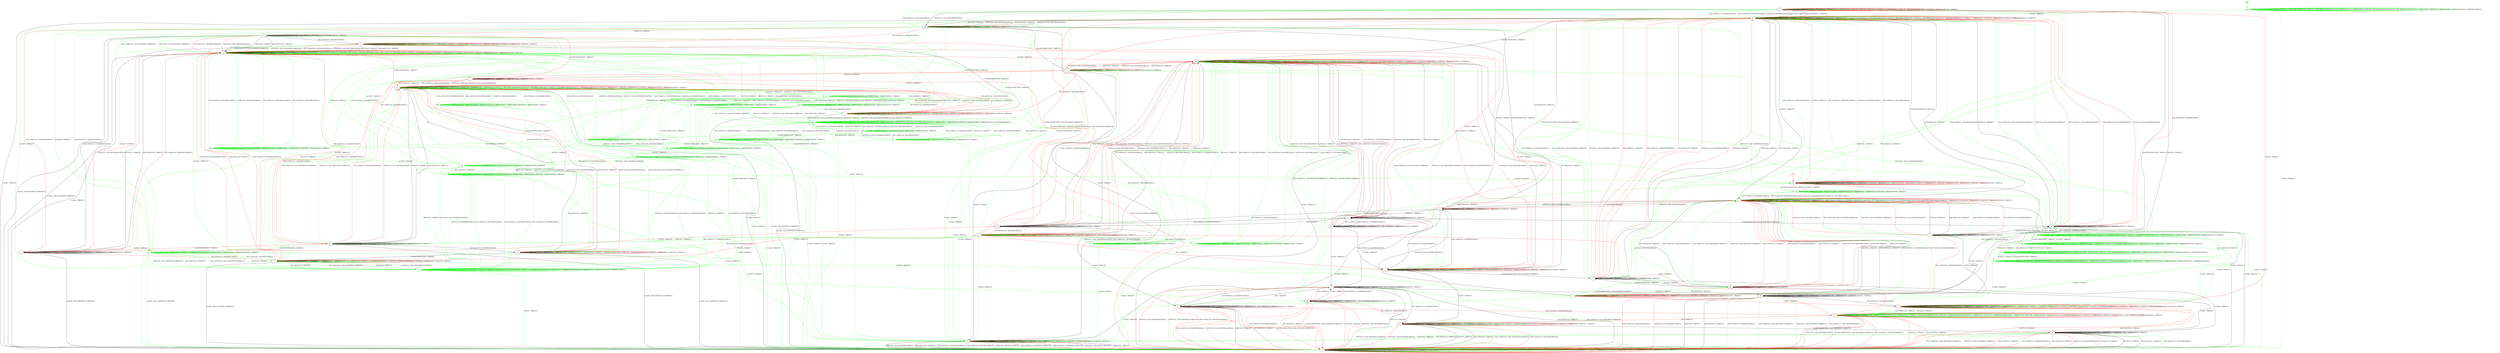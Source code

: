 digraph "" {
	graph ["Incoming time"=0.5800075531005859,
		"Outgoing time"=0.922771692276001,
		Output="{'States': 64, 'Transitions': 957, 'Filename': '../results/tcp_rerun/TCP_Windows8_Server-TCP_FreeBSD_Server-1.dot'}",
		Reference="{'States': 39, 'Transitions': 495, 'Filename': '../subjects/tcp/TCP_Windows8_Server.dot'}",
		Solver=yices,
		Updated="{'States': 56, 'Transitions': 716, 'Filename': '../subjects/tcp/TCP_FreeBSD_Server.dot'}",
		"f-measure"=0.48575949367088606,
		precision=0.3992197659297789,
		recall=0.6202020202020202
	];
	a -> a	[key=0,
		label="ACCEPT / TIMEOUT"];
	a -> a	[key=1,
		label="LISTEN / TIMEOUT"];
	a -> a	[key=2,
		label="CLOSE / TIMEOUT"];
	a -> a	[key=3,
		color=green,
		label="CLOSECONNECTION / TIMEOUT"];
	a -> a	[key=4,
		color=green,
		label="ACK+PSH(V,V,1) / ACK(FRESH,FRESH,0)"];
	a -> a	[key=5,
		color=green,
		label="SYN+ACK(V,V,0) / ACK(FRESH,FRESH,0)"];
	a -> a	[key=6,
		color=green,
		label="RST(V,V,0) / TIMEOUT"];
	a -> a	[key=7,
		color=green,
		label="FIN+ACK(V,V,0) / ACK(FRESH,FRESH,0)"];
	a -> a	[key=8,
		color=green,
		label="RCV / TIMEOUT"];
	a -> a	[key=9,
		color=green,
		label="ACK+RST(V,V,0) / TIMEOUT"];
	a -> a	[key=10,
		color=green,
		label="SEND / TIMEOUT"];
	a -> a	[key=11,
		color=green,
		label="ACK(V,V,0) / ACK(FRESH,FRESH,0)"];
	a -> a	[key=12,
		color=red,
		label="ACK+PSH(V,V,1) / TIMEOUT"];
	a -> a	[key=13,
		color=red,
		label="FIN+ACK(V,V,0) / TIMEOUT"];
	a -> a	[key=14,
		color=red,
		label="SEND / ACK+PSH(NEXT,CURRENT,1)"];
	a -> a	[key=15,
		color=red,
		label="ACK(V,V,0) / TIMEOUT"];
	a -> b	[key=0,
		label="SYN(V,V,0) / ACK+RST(ZERO,NEXT,0)"];
	a -> b	[key=1,
		color=red,
		label="CLOSECONNECTION / ACK+RST(NEXT,CURRENT,0)"];
	a -> b	[key=2,
		color=red,
		label="SYN+ACK(V,V,0) / RST(NEXT,FRESH,0)"];
	a -> b	[key=3,
		color=red,
		label="RST(V,V,0) / TIMEOUT"];
	a -> b	[key=4,
		color=red,
		label="ACK+RST(V,V,0) / TIMEOUT"];
	a -> e	[key=0,
		color=red,
		label="RCV / TIMEOUT"];
	b -> b	[key=0,
		label="CLOSECONNECTION / TIMEOUT"];
	b -> b	[key=1,
		label="RST(V,V,0) / TIMEOUT"];
	b -> b	[key=2,
		label="ACCEPT / TIMEOUT"];
	b -> b	[key=3,
		label="LISTEN / TIMEOUT"];
	b -> b	[key=4,
		label="RCV / TIMEOUT"];
	b -> b	[key=5,
		label="ACK+RST(V,V,0) / TIMEOUT"];
	b -> b	[key=6,
		label="CLOSE / TIMEOUT"];
	b -> b	[key=7,
		label="SEND / TIMEOUT"];
	b -> b	[key=8,
		color=green,
		label="ACK+PSH(V,V,1) / RST(ZERO,ZERO,0)"];
	b -> b	[key=9,
		color=green,
		label="SYN+ACK(V,V,0) / RST(ZERO,ZERO,0)"];
	b -> b	[key=10,
		color=green,
		label="FIN+ACK(V,V,0) / RST(ZERO,ZERO,0)"];
	b -> b	[key=11,
		color=green,
		label="SYN(V,V,0) / ACK+RST(ZERO,NEXT,0)"];
	b -> b	[key=12,
		color=green,
		label="ACK(V,V,0) / RST(ZERO,ZERO,0)"];
	b -> b	[key=13,
		color=red,
		label="ACK+PSH(V,V,1) / TIMEOUT"];
	b -> b	[key=14,
		color=red,
		label="SYN+ACK(V,V,0) / TIMEOUT"];
	b -> b	[key=15,
		color=red,
		label="FIN+ACK(V,V,0) / TIMEOUT"];
	b -> b	[key=16,
		color=red,
		label="SYN(V,V,0) / TIMEOUT"];
	b -> b	[key=17,
		color=red,
		label="ACK(V,V,0) / TIMEOUT"];
	c -> b	[key=0,
		color=red,
		label="CLOSE / ACK+RST(NEXT,CURRENT,0)"];
	c -> c	[key=0,
		label="ACCEPT / TIMEOUT"];
	c -> c	[key=1,
		label="LISTEN / TIMEOUT"];
	c -> c	[key=2,
		label="RCV / TIMEOUT"];
	c -> c	[key=3,
		label="SEND / TIMEOUT"];
	c -> c	[key=4,
		label="ACK(V,V,0) / TIMEOUT"];
	c -> h	[key=0,
		color=red,
		label="SYN+ACK(V,V,0) / RST(NEXT,FRESH,0)"];
	c -> h	[key=1,
		color=red,
		label="RST(V,V,0) / TIMEOUT"];
	c -> h	[key=2,
		color=red,
		label="SYN(V,V,0) / ACK+RST(ZERO,NEXT,0)"];
	c -> h	[key=3,
		color=red,
		label="ACK+RST(V,V,0) / TIMEOUT"];
	c -> l	[key=0,
		color=red,
		label="CLOSECONNECTION / TIMEOUT"];
	c -> o	[key=0,
		color=red,
		label="FIN+ACK(V,V,0) / ACK(NEXT,NEXT,0)"];
	c -> bb	[key=0,
		color=red,
		label="ACK+PSH(V,V,1) / ACK(NEXT,NEXT,0)"];
	d -> d	[key=0,
		label="CLOSECONNECTION / TIMEOUT"];
	d -> d	[key=1,
		label="LISTEN / TIMEOUT"];
	d -> d	[key=2,
		label="RCV / TIMEOUT"];
	d -> d	[key=3,
		label="SEND / TIMEOUT"];
	d -> d	[key=4,
		color=green,
		label="SYN+ACK(V,V,0) / RST(NEXT,ZERO,0)"];
	d -> d	[key=5,
		color=red,
		label="ACK+PSH(V,V,1) / TIMEOUT"];
	d -> d	[key=6,
		color=red,
		label="SYN+ACK(V,V,0) / RST(NEXT,FRESH,0)"];
	d -> d	[key=7,
		color=red,
		label="FIN+ACK(V,V,0) / TIMEOUT"];
	d -> d	[key=8,
		color=red,
		label="ACK(V,V,0) / TIMEOUT"];
	d -> m	[key=0,
		label="RST(V,V,0) / TIMEOUT"];
	d -> m	[key=1,
		label="ACK+RST(V,V,0) / TIMEOUT"];
	d -> m	[key=2,
		color=green,
		label="ACK+PSH(V,V,1) / RST(NEXT,ZERO,0)"];
	d -> m	[key=3,
		color=green,
		label="FIN+ACK(V,V,0) / RST(NEXT,ZERO,0)"];
	d -> m	[key=4,
		color=green,
		label="ACK(V,V,0) / RST(NEXT,ZERO,0)"];
	d -> r	[key=0,
		label="ACCEPT / TIMEOUT"];
	d -> t	[key=0,
		color=red,
		label="CLOSE / TIMEOUT"];
	d -> dd	[key=0,
		label="SYN(V,V,0) / ACK+SYN(FRESH,NEXT,0)"];
	d -> ll	[key=0,
		color=green,
		label="CLOSE / TIMEOUT"];
	e -> b	[key=0,
		label="RST(V,V,0) / TIMEOUT"];
	e -> b	[key=1,
		label="ACK+RST(V,V,0) / TIMEOUT"];
	e -> b	[key=2,
		color=green,
		label="SYN+ACK(V,V,0) / ACK+RST(NEXT,CURRENT,0)"];
	e -> b	[key=3,
		color=green,
		label="SYN(V,V,0) / ACK+RST(NEXT,CURRENT,0)"];
	e -> b	[key=4,
		color=red,
		label="SYN+ACK(V,V,0) / RST(NEXT,FRESH,0)"];
	e -> b	[key=5,
		color=red,
		label="SYN(V,V,0) / ACK+RST(ZERO,NEXT,0)"];
	e -> e	[key=0,
		label="ACCEPT / TIMEOUT"];
	e -> e	[key=1,
		label="LISTEN / TIMEOUT"];
	e -> e	[key=2,
		label="RCV / TIMEOUT"];
	e -> e	[key=3,
		label="CLOSE / TIMEOUT"];
	e -> e	[key=4,
		label="SEND / ACK+PSH(NEXT,CURRENT,1)"];
	e -> e	[key=5,
		label="ACK(V,V,0) / TIMEOUT"];
	e -> e	[key=6,
		color=green,
		label="ACK+PSH(V,V,1) / ACK(NEXT,NEXT,0)"];
	e -> e	[key=7,
		color=green,
		label="FIN+ACK(V,V,0) / ACK(NEXT,NEXT,0)"];
	e -> e	[key=8,
		color=red,
		label="ACK+PSH(V,V,1) / TIMEOUT"];
	e -> e	[key=9,
		color=red,
		label="FIN+ACK(V,V,0) / TIMEOUT"];
	e -> k	[key=0,
		label="CLOSECONNECTION / ACK+FIN(NEXT,CURRENT,0)"];
	f -> b	[key=0,
		label="CLOSE / ACK+RST(NEXT,CURRENT,0)"];
	f -> f	[key=0,
		label="CLOSECONNECTION / TIMEOUT"];
	f -> f	[key=1,
		label="LISTEN / TIMEOUT"];
	f -> f	[key=2,
		label="RCV / TIMEOUT"];
	f -> f	[key=3,
		label="SEND / TIMEOUT"];
	f -> f	[key=4,
		label="ACK(V,V,0) / TIMEOUT"];
	f -> f	[key=5,
		color=green,
		label="ACK+PSH(V,V,1) / ACK(NEXT,NEXT,0)"];
	f -> f	[key=6,
		color=green,
		label="FIN+ACK(V,V,0) / ACK(NEXT,NEXT,0)"];
	f -> f	[key=7,
		color=red,
		label="ACK+PSH(V,V,1) / TIMEOUT"];
	f -> f	[key=8,
		color=red,
		label="FIN+ACK(V,V,0) / TIMEOUT"];
	f -> g	[key=0,
		label="RST(V,V,0) / TIMEOUT"];
	f -> g	[key=1,
		label="ACK+RST(V,V,0) / TIMEOUT"];
	f -> g	[key=2,
		color=green,
		label="SYN+ACK(V,V,0) / ACK+RST(NEXT,CURRENT,0)"];
	f -> g	[key=3,
		color=green,
		label="SYN(V,V,0) / ACK+RST(NEXT,CURRENT,0)"];
	f -> g	[key=4,
		color=red,
		label="SYN+ACK(V,V,0) / RST(NEXT,FRESH,0)"];
	f -> g	[key=5,
		color=red,
		label="SYN(V,V,0) / ACK+RST(ZERO,NEXT,0)"];
	f -> i	[key=0,
		color=green,
		label="ACCEPT / TIMEOUT"];
	f -> v	[key=0,
		color=red,
		label="ACCEPT / TIMEOUT"];
	g -> b	[key=0,
		label="CLOSE / TIMEOUT"];
	g -> g	[key=0,
		label="CLOSECONNECTION / TIMEOUT"];
	g -> g	[key=1,
		label="RST(V,V,0) / TIMEOUT"];
	g -> g	[key=2,
		label="LISTEN / TIMEOUT"];
	g -> g	[key=3,
		label="RCV / TIMEOUT"];
	g -> g	[key=4,
		label="ACK+RST(V,V,0) / TIMEOUT"];
	g -> g	[key=5,
		label="SEND / TIMEOUT"];
	g -> g	[key=6,
		color=green,
		label="ACK+PSH(V,V,1) / RST(ZERO,ZERO,0)"];
	g -> g	[key=7,
		color=green,
		label="SYN+ACK(V,V,0) / RST(ZERO,ZERO,0)"];
	g -> g	[key=8,
		color=green,
		label="FIN+ACK(V,V,0) / RST(ZERO,ZERO,0)"];
	g -> g	[key=9,
		color=green,
		label="ACK(V,V,0) / RST(ZERO,ZERO,0)"];
	g -> g	[key=10,
		color=red,
		label="ACK+PSH(V,V,1) / TIMEOUT"];
	g -> g	[key=11,
		color=red,
		label="SYN+ACK(V,V,0) / TIMEOUT"];
	g -> g	[key=12,
		color=red,
		label="FIN+ACK(V,V,0) / TIMEOUT"];
	g -> g	[key=13,
		color=red,
		label="SYN(V,V,0) / TIMEOUT"];
	g -> g	[key=14,
		color=red,
		label="ACK(V,V,0) / TIMEOUT"];
	g -> ii	[key=0,
		color=red,
		label="ACCEPT / TIMEOUT"];
	oo	[color=green];
	g -> oo	[key=0,
		color=green,
		label="ACCEPT / TIMEOUT"];
	yy	[color=green];
	g -> yy	[key=0,
		color=green,
		label="SYN(V,V,0) / ACK+SYN(FRESH,NEXT,0)"];
	h -> b	[key=0,
		label="CLOSE / TIMEOUT"];
	h -> g	[key=0,
		color=red,
		label="CLOSECONNECTION / TIMEOUT"];
	h -> h	[key=0,
		label="RST(V,V,0) / TIMEOUT"];
	h -> h	[key=1,
		label="ACCEPT / TIMEOUT"];
	h -> h	[key=2,
		label="LISTEN / TIMEOUT"];
	h -> h	[key=3,
		label="RCV / TIMEOUT"];
	h -> h	[key=4,
		label="ACK+RST(V,V,0) / TIMEOUT"];
	h -> h	[key=5,
		label="SEND / TIMEOUT"];
	h -> h	[key=6,
		color=green,
		label="ACK+PSH(V,V,1) / RST(ZERO,ZERO,0)"];
	h -> h	[key=7,
		color=green,
		label="SYN+ACK(V,V,0) / RST(ZERO,ZERO,0)"];
	h -> h	[key=8,
		color=green,
		label="FIN+ACK(V,V,0) / RST(ZERO,ZERO,0)"];
	h -> h	[key=9,
		color=green,
		label="ACK(V,V,0) / RST(ZERO,ZERO,0)"];
	h -> h	[key=10,
		color=red,
		label="ACK+PSH(V,V,1) / TIMEOUT"];
	h -> h	[key=11,
		color=red,
		label="SYN+ACK(V,V,0) / TIMEOUT"];
	h -> h	[key=12,
		color=red,
		label="FIN+ACK(V,V,0) / TIMEOUT"];
	h -> h	[key=13,
		color=red,
		label="SYN(V,V,0) / TIMEOUT"];
	h -> h	[key=14,
		color=red,
		label="ACK(V,V,0) / TIMEOUT"];
	h -> oo	[key=0,
		color=green,
		label="CLOSECONNECTION / TIMEOUT"];
	ccc	[color=green];
	h -> ccc	[key=0,
		color=green,
		label="SYN(V,V,0) / ACK+SYN(FRESH,NEXT,0)"];
	i -> b	[key=0,
		label="CLOSE / ACK+RST(NEXT,CURRENT,0)"];
	i -> g	[key=0,
		color=red,
		label="SYN+ACK(V,V,0) / RST(NEXT,FRESH,0)"];
	i -> g	[key=1,
		color=red,
		label="RST(V,V,0) / TIMEOUT"];
	i -> g	[key=2,
		color=red,
		label="SYN(V,V,0) / ACK+RST(ZERO,NEXT,0)"];
	i -> g	[key=3,
		color=red,
		label="ACK+RST(V,V,0) / TIMEOUT"];
	i -> i	[key=0,
		label="CLOSECONNECTION / TIMEOUT"];
	i -> i	[key=1,
		label="LISTEN / TIMEOUT"];
	i -> i	[key=2,
		label="RCV / TIMEOUT"];
	i -> i	[key=3,
		label="SEND / TIMEOUT"];
	i -> i	[key=4,
		label="ACK(V,V,0) / TIMEOUT"];
	i -> i	[key=5,
		color=green,
		label="ACK+PSH(V,V,1) / ACK(NEXT,NEXT,0)"];
	i -> i	[key=6,
		color=green,
		label="FIN+ACK(V,V,0) / ACK(NEXT,NEXT,0)"];
	i -> i	[key=7,
		color=red,
		label="ACK+PSH(V,V,1) / TIMEOUT"];
	i -> i	[key=8,
		color=red,
		label="FIN+ACK(V,V,0) / TIMEOUT"];
	i -> q	[key=0,
		color=red,
		label="ACCEPT / TIMEOUT"];
	i -> v	[key=0,
		color=green,
		label="ACCEPT / TIMEOUT"];
	i -> oo	[key=0,
		color=green,
		label="SYN+ACK(V,V,0) / ACK+RST(NEXT,CURRENT,0)"];
	i -> oo	[key=1,
		color=green,
		label="RST(V,V,0) / TIMEOUT"];
	i -> oo	[key=2,
		color=green,
		label="SYN(V,V,0) / ACK+RST(NEXT,CURRENT,0)"];
	i -> oo	[key=3,
		color=green,
		label="ACK+RST(V,V,0) / TIMEOUT"];
	j -> b	[key=0,
		label="CLOSE / ACK+RST(NEXT,CURRENT,0)"];
	j -> g	[key=0,
		label="RST(V,V,0) / TIMEOUT"];
	j -> g	[key=1,
		label="ACK+RST(V,V,0) / TIMEOUT"];
	j -> g	[key=2,
		color=red,
		label="SYN+ACK(V,V,0) / RST(NEXT,FRESH,0)"];
	j -> g	[key=3,
		color=red,
		label="SYN(V,V,0) / ACK+RST(ZERO,NEXT,0)"];
	j -> i	[key=0,
		color=red,
		label="FIN+ACK(V,V,0) / ACK(NEXT,NEXT,0)"];
	j -> j	[key=0,
		label="CLOSECONNECTION / TIMEOUT"];
	j -> j	[key=1,
		label="ACK+PSH(V,V,1) / ACK(NEXT,NEXT,0)"];
	j -> j	[key=2,
		label="LISTEN / TIMEOUT"];
	j -> j	[key=3,
		label="RCV / TIMEOUT"];
	j -> j	[key=4,
		label="SEND / TIMEOUT"];
	j -> j	[key=5,
		label="ACK(V,V,0) / TIMEOUT"];
	j -> w	[key=0,
		color=red,
		label="ACCEPT / TIMEOUT"];
	k -> b	[key=0,
		label="RST(V,V,0) / TIMEOUT"];
	k -> b	[key=1,
		label="ACK+RST(V,V,0) / TIMEOUT"];
	k -> b	[key=2,
		color=green,
		label="ACK+PSH(V,V,1) / RST(NEXT,ZERO,0)"];
	k -> b	[key=3,
		color=green,
		label="SYN+ACK(V,V,0) / ACK+RST(NEXT,CURRENT,0)"];
	k -> b	[key=4,
		color=green,
		label="SYN(V,V,0) / ACK+RST(NEXT,CURRENT,0)"];
	k -> b	[key=5,
		color=red,
		label="ACK+PSH(V,V,1) / TIMEOUT"];
	k -> b	[key=6,
		color=red,
		label="SYN+ACK(V,V,0) / RST(NEXT,FRESH,0)"];
	k -> b	[key=7,
		color=red,
		label="FIN+ACK(V,V,0) / TIMEOUT"];
	k -> b	[key=8,
		color=red,
		label="SYN(V,V,0) / ACK+RST(ZERO,NEXT,0)"];
	k -> b	[key=9,
		color=red,
		label="ACK(V,V,0) / TIMEOUT"];
	k -> k	[key=0,
		label="CLOSECONNECTION / TIMEOUT"];
	k -> k	[key=1,
		label="ACCEPT / TIMEOUT"];
	k -> k	[key=2,
		label="LISTEN / TIMEOUT"];
	k -> k	[key=3,
		label="RCV / TIMEOUT"];
	k -> k	[key=4,
		label="CLOSE / TIMEOUT"];
	k -> k	[key=5,
		label="SEND / TIMEOUT"];
	k -> ll	[key=0,
		color=green,
		label="FIN+ACK(V,V,0) / TIMEOUT"];
	k -> ll	[key=1,
		color=green,
		label="ACK(V,V,0) / TIMEOUT"];
	l -> b	[key=0,
		label="CLOSE / ACK+RST(NEXT,CURRENT,0)"];
	l -> f	[key=0,
		label="FIN+ACK(V,V,0) / ACK(NEXT,NEXT,0)"];
	l -> g	[key=0,
		label="RST(V,V,0) / TIMEOUT"];
	l -> g	[key=1,
		label="ACK+RST(V,V,0) / TIMEOUT"];
	l -> g	[key=2,
		color=green,
		label="SYN+ACK(V,V,0) / ACK+RST(NEXT,CURRENT,0)"];
	l -> g	[key=3,
		color=green,
		label="SYN(V,V,0) / ACK+RST(NEXT,CURRENT,0)"];
	l -> g	[key=4,
		color=red,
		label="SYN+ACK(V,V,0) / RST(NEXT,FRESH,0)"];
	l -> g	[key=5,
		color=red,
		label="SYN(V,V,0) / ACK+RST(ZERO,NEXT,0)"];
	l -> j	[key=0,
		label="ACK+PSH(V,V,1) / ACK(NEXT,NEXT,0)"];
	l -> l	[key=0,
		label="CLOSECONNECTION / TIMEOUT"];
	l -> l	[key=1,
		label="LISTEN / TIMEOUT"];
	l -> l	[key=2,
		label="RCV / TIMEOUT"];
	l -> l	[key=3,
		label="SEND / TIMEOUT"];
	l -> l	[key=4,
		label="ACK(V,V,0) / TIMEOUT"];
	l -> y	[key=0,
		color=red,
		label="ACCEPT / TIMEOUT"];
	nn	[color=green];
	l -> nn	[key=0,
		color=green,
		label="ACCEPT / TIMEOUT"];
	m -> b	[key=0,
		label="CLOSE / TIMEOUT"];
	m -> m	[key=0,
		label="CLOSECONNECTION / TIMEOUT"];
	m -> m	[key=1,
		label="RST(V,V,0) / TIMEOUT"];
	m -> m	[key=2,
		label="LISTEN / TIMEOUT"];
	m -> m	[key=3,
		label="RCV / TIMEOUT"];
	m -> m	[key=4,
		label="ACK+RST(V,V,0) / TIMEOUT"];
	m -> m	[key=5,
		label="SEND / TIMEOUT"];
	m -> m	[key=6,
		color=green,
		label="ACK+PSH(V,V,1) / RST(ZERO,ZERO,0)"];
	m -> m	[key=7,
		color=green,
		label="SYN+ACK(V,V,0) / RST(ZERO,ZERO,0)"];
	m -> m	[key=8,
		color=green,
		label="FIN+ACK(V,V,0) / RST(ZERO,ZERO,0)"];
	m -> m	[key=9,
		color=green,
		label="ACK(V,V,0) / RST(ZERO,ZERO,0)"];
	m -> m	[key=10,
		color=red,
		label="ACK+PSH(V,V,1) / TIMEOUT"];
	m -> m	[key=11,
		color=red,
		label="SYN+ACK(V,V,0) / TIMEOUT"];
	m -> m	[key=12,
		color=red,
		label="FIN+ACK(V,V,0) / TIMEOUT"];
	m -> m	[key=13,
		color=red,
		label="ACK(V,V,0) / TIMEOUT"];
	m -> s	[key=0,
		label="ACCEPT / TIMEOUT"];
	m -> dd	[key=0,
		label="SYN(V,V,0) / ACK+SYN(FRESH,NEXT,0)"];
	n -> n	[key=0,
		label="ACCEPT / TIMEOUT"];
	n -> n	[key=1,
		label="LISTEN / TIMEOUT"];
	n -> n	[key=2,
		label="RCV / TIMEOUT"];
	n -> n	[key=3,
		label="SEND / TIMEOUT"];
	n -> n	[key=4,
		label="ACK(V,V,0) / TIMEOUT"];
	n -> r	[key=0,
		color=red,
		label="FIN+ACK(V,V,0) / ACK(NEXT,NEXT,0)"];
	n -> s	[key=0,
		label="RST(V,V,0) / TIMEOUT"];
	n -> s	[key=1,
		label="ACK+RST(V,V,0) / TIMEOUT"];
	n -> s	[key=2,
		color=green,
		label="ACK+PSH(V,V,1) / RST(NEXT,ZERO,0)"];
	n -> s	[key=3,
		color=green,
		label="SYN+ACK(V,V,0) / ACK+RST(NEXT,CURRENT,0)"];
	n -> s	[key=4,
		color=green,
		label="SYN(V,V,0) / ACK+RST(NEXT,CURRENT,0)"];
	n -> s	[key=5,
		color=red,
		label="ACK+PSH(V,V,1) / ACK+RST(NEXT,NEXT,0)"];
	n -> s	[key=6,
		color=red,
		label="SYN+ACK(V,V,0) / RST(NEXT,FRESH,0)"];
	n -> s	[key=7,
		color=red,
		label="SYN(V,V,0) / ACK+RST(ZERO,NEXT,0)"];
	n -> aa	[key=0,
		label="CLOSECONNECTION / TIMEOUT"];
	n -> ff	[key=0,
		label="CLOSE / TIMEOUT"];
	ww	[color=green];
	n -> ww	[key=0,
		color=green,
		label="FIN+ACK(V,V,0) / ACK(NEXT,NEXT,0)"];
	o -> b	[key=0,
		label="CLOSE / ACK+RST(NEXT,CURRENT,0)"];
	o -> f	[key=0,
		label="CLOSECONNECTION / TIMEOUT"];
	o -> h	[key=0,
		color=red,
		label="SYN+ACK(V,V,0) / RST(NEXT,FRESH,0)"];
	o -> h	[key=1,
		color=red,
		label="RST(V,V,0) / TIMEOUT"];
	o -> h	[key=2,
		color=red,
		label="SYN(V,V,0) / ACK+RST(ZERO,NEXT,0)"];
	o -> h	[key=3,
		color=red,
		label="ACK+RST(V,V,0) / TIMEOUT"];
	o -> o	[key=0,
		label="ACCEPT / TIMEOUT"];
	o -> o	[key=1,
		label="LISTEN / TIMEOUT"];
	o -> o	[key=2,
		label="RCV / TIMEOUT"];
	o -> o	[key=3,
		label="SEND / TIMEOUT"];
	o -> o	[key=4,
		label="ACK(V,V,0) / TIMEOUT"];
	o -> o	[key=5,
		color=green,
		label="ACK+PSH(V,V,1) / ACK(NEXT,NEXT,0)"];
	o -> o	[key=6,
		color=green,
		label="FIN+ACK(V,V,0) / ACK(NEXT,NEXT,0)"];
	o -> o	[key=7,
		color=red,
		label="ACK+PSH(V,V,1) / TIMEOUT"];
	o -> o	[key=8,
		color=red,
		label="FIN+ACK(V,V,0) / TIMEOUT"];
	ggg	[color=green];
	o -> ggg	[key=0,
		color=green,
		label="SYN+ACK(V,V,0) / ACK+RST(NEXT,CURRENT,0)"];
	o -> ggg	[key=1,
		color=green,
		label="RST(V,V,0) / TIMEOUT"];
	o -> ggg	[key=2,
		color=green,
		label="SYN(V,V,0) / ACK+RST(NEXT,CURRENT,0)"];
	o -> ggg	[key=3,
		color=green,
		label="ACK+RST(V,V,0) / TIMEOUT"];
	p -> p	[key=0,
		label="ACCEPT / TIMEOUT"];
	p -> p	[key=1,
		label="LISTEN / TIMEOUT"];
	p -> p	[key=2,
		label="RCV / TIMEOUT"];
	p -> p	[key=3,
		label="SEND / TIMEOUT"];
	p -> p	[key=4,
		color=red,
		label="SYN+ACK(V,V,0) / TIMEOUT"];
	p -> s	[key=0,
		label="RST(V,V,0) / TIMEOUT"];
	p -> s	[key=1,
		color=red,
		label="SYN(V,V,0) / ACK+RST(ZERO,NEXT,0)"];
	p -> s	[key=2,
		color=red,
		label="ACK+RST(V,V,0) / TIMEOUT"];
	p -> v	[key=0,
		label="FIN+ACK(V,V,0) / ACK(NEXT,NEXT,0)"];
	p -> w	[key=0,
		label="ACK+PSH(V,V,1) / ACK(NEXT,NEXT,0)"];
	p -> y	[key=0,
		label="ACK(V,V,0) / TIMEOUT"];
	p -> dd	[key=0,
		label="CLOSECONNECTION / TIMEOUT"];
	p -> ll	[key=0,
		label="CLOSE / TIMEOUT"];
	q -> a	[key=0,
		color=red,
		label="CLOSE / TIMEOUT"];
	q -> m	[key=0,
		color=red,
		label="CLOSECONNECTION / ACK+RST(NEXT,CURRENT,0)"];
	q -> q	[key=0,
		label="ACCEPT / TIMEOUT"];
	q -> q	[key=1,
		label="LISTEN / TIMEOUT"];
	q -> q	[key=2,
		color=green,
		label="SYN(V,V,0) / TIMEOUT"];
	q -> q	[key=3,
		color=green,
		label="RCV / TIMEOUT"];
	q -> q	[key=4,
		color=green,
		label="SEND / TIMEOUT"];
	q -> q	[key=5,
		color=red,
		label="ACK+PSH(V,V,1) / TIMEOUT"];
	q -> q	[key=6,
		color=red,
		label="FIN+ACK(V,V,0) / TIMEOUT"];
	q -> q	[key=7,
		color=red,
		label="SEND / ACK+PSH(NEXT,CURRENT,1)"];
	q -> q	[key=8,
		color=red,
		label="ACK(V,V,0) / TIMEOUT"];
	q -> v	[key=0,
		color=red,
		label="RCV / TIMEOUT"];
	q -> bb	[key=0,
		color=green,
		label="ACK+PSH(V,V,1) / ACK(NEXT,NEXT,0)"];
	q -> bb	[key=1,
		color=green,
		label="ACK(V,V,0) / TIMEOUT"];
	q -> cc	[key=0,
		color=green,
		label="FIN+ACK(V,V,0) / ACK(NEXT,NEXT,0)"];
	q -> dd	[key=0,
		color=green,
		label="CLOSECONNECTION / TIMEOUT"];
	q -> ii	[key=0,
		label="RST(V,V,0) / TIMEOUT"];
	q -> ii	[key=1,
		color=red,
		label="SYN+ACK(V,V,0) / RST(NEXT,FRESH,0)"];
	q -> ii	[key=2,
		color=red,
		label="SYN(V,V,0) / ACK+RST(ZERO,NEXT,0)"];
	q -> ii	[key=3,
		color=red,
		label="ACK+RST(V,V,0) / TIMEOUT"];
	q -> ll	[key=0,
		color=green,
		label="CLOSE / TIMEOUT"];
	uu	[color=green];
	q -> uu	[key=0,
		color=green,
		label="ACK+RST(V,V,0) / TIMEOUT"];
	vv	[color=green];
	q -> vv	[key=0,
		color=green,
		label="SYN+ACK(V,V,0) / RST(NEXT,ZERO,0)"];
	r -> d	[key=0,
		label="CLOSECONNECTION / TIMEOUT"];
	r -> p	[key=0,
		label="SYN(V,V,0) / ACK+SYN(FRESH,NEXT,0)"];
	r -> r	[key=0,
		label="ACCEPT / TIMEOUT"];
	r -> r	[key=1,
		label="LISTEN / TIMEOUT"];
	r -> r	[key=2,
		label="RCV / TIMEOUT"];
	r -> r	[key=3,
		label="SEND / TIMEOUT"];
	r -> r	[key=4,
		color=green,
		label="SYN+ACK(V,V,0) / RST(NEXT,ZERO,0)"];
	r -> r	[key=5,
		color=red,
		label="ACK+PSH(V,V,1) / TIMEOUT"];
	r -> r	[key=6,
		color=red,
		label="SYN+ACK(V,V,0) / RST(NEXT,FRESH,0)"];
	r -> r	[key=7,
		color=red,
		label="FIN+ACK(V,V,0) / TIMEOUT"];
	r -> r	[key=8,
		color=red,
		label="ACK(V,V,0) / TIMEOUT"];
	r -> s	[key=0,
		label="RST(V,V,0) / TIMEOUT"];
	r -> s	[key=1,
		label="ACK+RST(V,V,0) / TIMEOUT"];
	r -> s	[key=2,
		color=green,
		label="ACK+PSH(V,V,1) / RST(NEXT,ZERO,0)"];
	r -> s	[key=3,
		color=green,
		label="FIN+ACK(V,V,0) / RST(NEXT,ZERO,0)"];
	r -> s	[key=4,
		color=green,
		label="ACK(V,V,0) / RST(NEXT,ZERO,0)"];
	r -> t	[key=0,
		color=red,
		label="CLOSE / TIMEOUT"];
	r -> ll	[key=0,
		color=green,
		label="CLOSE / TIMEOUT"];
	s -> b	[key=0,
		label="CLOSE / TIMEOUT"];
	s -> m	[key=0,
		label="CLOSECONNECTION / TIMEOUT"];
	s -> p	[key=0,
		label="SYN(V,V,0) / ACK+SYN(FRESH,NEXT,0)"];
	s -> s	[key=0,
		label="RST(V,V,0) / TIMEOUT"];
	s -> s	[key=1,
		label="ACCEPT / TIMEOUT"];
	s -> s	[key=2,
		label="LISTEN / TIMEOUT"];
	s -> s	[key=3,
		label="RCV / TIMEOUT"];
	s -> s	[key=4,
		label="ACK+RST(V,V,0) / TIMEOUT"];
	s -> s	[key=5,
		label="SEND / TIMEOUT"];
	s -> s	[key=6,
		color=green,
		label="ACK+PSH(V,V,1) / RST(ZERO,ZERO,0)"];
	s -> s	[key=7,
		color=green,
		label="SYN+ACK(V,V,0) / RST(ZERO,ZERO,0)"];
	s -> s	[key=8,
		color=green,
		label="FIN+ACK(V,V,0) / RST(ZERO,ZERO,0)"];
	s -> s	[key=9,
		color=green,
		label="ACK(V,V,0) / RST(ZERO,ZERO,0)"];
	s -> s	[key=10,
		color=red,
		label="ACK+PSH(V,V,1) / TIMEOUT"];
	s -> s	[key=11,
		color=red,
		label="SYN+ACK(V,V,0) / TIMEOUT"];
	s -> s	[key=12,
		color=red,
		label="FIN+ACK(V,V,0) / TIMEOUT"];
	s -> s	[key=13,
		color=red,
		label="ACK(V,V,0) / TIMEOUT"];
	t -> a	[key=0,
		color=green,
		label="RST(V,V,0) / TIMEOUT"];
	t -> a	[key=1,
		color=green,
		label="ACK+RST(V,V,0) / TIMEOUT"];
	t -> b	[key=0,
		color=red,
		label="RST(V,V,0) / TIMEOUT"];
	t -> b	[key=1,
		color=red,
		label="ACK+RST(V,V,0) / TIMEOUT"];
	t -> t	[key=0,
		label="CLOSECONNECTION / TIMEOUT"];
	t -> t	[key=1,
		label="ACCEPT / TIMEOUT"];
	t -> t	[key=2,
		label="LISTEN / TIMEOUT"];
	t -> t	[key=3,
		label="SYN(V,V,0) / TIMEOUT"];
	t -> t	[key=4,
		label="RCV / TIMEOUT"];
	t -> t	[key=5,
		label="CLOSE / TIMEOUT"];
	t -> t	[key=6,
		label="SEND / TIMEOUT"];
	t -> t	[key=7,
		label="ACK(V,V,0) / TIMEOUT"];
	t -> t	[key=8,
		color=green,
		label="ACK+PSH(V,V,1) / ACK(NEXT,CURRENT,0)"];
	t -> t	[key=9,
		color=green,
		label="SYN+ACK(V,V,0) / ACK(NEXT,CURRENT,0)"];
	t -> t	[key=10,
		color=green,
		label="FIN+ACK(V,V,0) / ACK(NEXT,CURRENT,0)"];
	t -> t	[key=11,
		color=red,
		label="ACK+PSH(V,V,1) / TIMEOUT"];
	t -> t	[key=12,
		color=red,
		label="SYN+ACK(V,V,0) / RST(NEXT,FRESH,0)"];
	t -> t	[key=13,
		color=red,
		label="FIN+ACK(V,V,0) / TIMEOUT"];
	u -> a	[key=0,
		color=red,
		label="FIN+ACK(V,V,0) / ACK(NEXT,NEXT,0)"];
	u -> b	[key=0,
		label="RST(V,V,0) / TIMEOUT"];
	u -> b	[key=1,
		label="ACK+RST(V,V,0) / TIMEOUT"];
	u -> b	[key=2,
		color=red,
		label="CLOSECONNECTION / ACK+RST(NEXT,CURRENT,0)"];
	u -> b	[key=3,
		color=red,
		label="SYN+ACK(V,V,0) / RST(NEXT,FRESH,0)"];
	u -> b	[key=4,
		color=red,
		label="SYN(V,V,0) / ACK+RST(ZERO,NEXT,0)"];
	u -> u	[key=0,
		label="ACK+PSH(V,V,1) / ACK(NEXT,NEXT,0)"];
	u -> u	[key=1,
		label="ACCEPT / TIMEOUT"];
	u -> u	[key=2,
		label="LISTEN / TIMEOUT"];
	u -> u	[key=3,
		label="CLOSE / TIMEOUT"];
	u -> u	[key=4,
		label="SEND / ACK+PSH(NEXT,CURRENT,1)"];
	u -> u	[key=5,
		label="ACK(V,V,0) / TIMEOUT"];
	u -> jj	[key=0,
		label="RCV / TIMEOUT"];
	v -> e	[key=0,
		label="CLOSE / TIMEOUT"];
	v -> v	[key=0,
		label="ACCEPT / TIMEOUT"];
	v -> v	[key=1,
		label="LISTEN / TIMEOUT"];
	v -> v	[key=2,
		label="RCV / TIMEOUT"];
	v -> v	[key=3,
		label="SEND / ACK+PSH(NEXT,CURRENT,1)"];
	v -> v	[key=4,
		label="ACK(V,V,0) / TIMEOUT"];
	v -> v	[key=5,
		color=green,
		label="ACK+PSH(V,V,1) / ACK(NEXT,NEXT,0)"];
	v -> v	[key=6,
		color=green,
		label="FIN+ACK(V,V,0) / ACK(NEXT,NEXT,0)"];
	v -> v	[key=7,
		color=red,
		label="ACK+PSH(V,V,1) / TIMEOUT"];
	v -> v	[key=8,
		color=red,
		label="FIN+ACK(V,V,0) / TIMEOUT"];
	v -> z	[key=0,
		label="CLOSECONNECTION / ACK+FIN(NEXT,CURRENT,0)"];
	v -> ii	[key=0,
		label="RST(V,V,0) / TIMEOUT"];
	v -> ii	[key=1,
		label="ACK+RST(V,V,0) / TIMEOUT"];
	v -> ii	[key=2,
		color=green,
		label="SYN+ACK(V,V,0) / ACK+RST(NEXT,CURRENT,0)"];
	v -> ii	[key=3,
		color=green,
		label="SYN(V,V,0) / ACK+RST(NEXT,CURRENT,0)"];
	v -> ii	[key=4,
		color=red,
		label="SYN+ACK(V,V,0) / RST(NEXT,FRESH,0)"];
	v -> ii	[key=5,
		color=red,
		label="SYN(V,V,0) / ACK+RST(ZERO,NEXT,0)"];
	w -> m	[key=0,
		color=red,
		label="CLOSECONNECTION / ACK+RST(NEXT,CURRENT,0)"];
	w -> q	[key=0,
		color=red,
		label="FIN+ACK(V,V,0) / ACK(NEXT,NEXT,0)"];
	w -> u	[key=0,
		label="CLOSE / TIMEOUT"];
	w -> w	[key=0,
		label="ACK+PSH(V,V,1) / ACK(NEXT,NEXT,0)"];
	w -> w	[key=1,
		label="ACCEPT / TIMEOUT"];
	w -> w	[key=2,
		label="LISTEN / TIMEOUT"];
	w -> w	[key=3,
		label="SEND / ACK+PSH(NEXT,CURRENT,1)"];
	w -> w	[key=4,
		label="ACK(V,V,0) / TIMEOUT"];
	w -> y	[key=0,
		label="RCV / TIMEOUT"];
	w -> ii	[key=0,
		label="RST(V,V,0) / TIMEOUT"];
	w -> ii	[key=1,
		label="ACK+RST(V,V,0) / TIMEOUT"];
	w -> ii	[key=2,
		color=red,
		label="SYN+ACK(V,V,0) / RST(NEXT,FRESH,0)"];
	w -> ii	[key=3,
		color=red,
		label="SYN(V,V,0) / ACK+RST(ZERO,NEXT,0)"];
	x -> c	[key=0,
		color=red,
		label="ACK(V,V,0) / TIMEOUT"];
	x -> o	[key=0,
		color=red,
		label="FIN+ACK(V,V,0) / ACK(NEXT,NEXT,0)"];
	x -> r	[key=0,
		color=green,
		label="SYN+ACK(V,V,0) / RST(NEXT,ZERO,0)"];
	x -> x	[key=0,
		label="ACCEPT / TIMEOUT"];
	x -> x	[key=1,
		label="LISTEN / TIMEOUT"];
	x -> x	[key=2,
		label="RCV / TIMEOUT"];
	x -> x	[key=3,
		label="SEND / TIMEOUT"];
	x -> x	[key=4,
		color=green,
		label="SYN(V,V,0) / TIMEOUT"];
	x -> x	[key=5,
		color=red,
		label="SYN+ACK(V,V,0) / TIMEOUT"];
	x -> bb	[key=0,
		color=red,
		label="ACK+PSH(V,V,1) / ACK(NEXT,NEXT,0)"];
	x -> dd	[key=0,
		label="CLOSECONNECTION / TIMEOUT"];
	x -> ii	[key=0,
		color=red,
		label="RST(V,V,0) / TIMEOUT"];
	x -> ii	[key=1,
		color=red,
		label="SYN(V,V,0) / ACK+RST(ZERO,NEXT,0)"];
	x -> ii	[key=2,
		color=red,
		label="ACK+RST(V,V,0) / TIMEOUT"];
	x -> ll	[key=0,
		label="CLOSE / TIMEOUT"];
	pp	[color=green];
	x -> pp	[key=0,
		color=green,
		label="ACK+RST(V,V,0) / TIMEOUT"];
	y -> v	[key=0,
		label="FIN+ACK(V,V,0) / ACK(NEXT,NEXT,0)"];
	y -> w	[key=0,
		label="ACK+PSH(V,V,1) / ACK(NEXT,NEXT,0)"];
	y -> y	[key=0,
		label="ACCEPT / TIMEOUT"];
	y -> y	[key=1,
		label="LISTEN / TIMEOUT"];
	y -> y	[key=2,
		label="SEND / ACK+PSH(NEXT,CURRENT,1)"];
	y -> y	[key=3,
		label="ACK(V,V,0) / TIMEOUT"];
	y -> aa	[key=0,
		label="CLOSECONNECTION / ACK+FIN(NEXT,CURRENT,0)"];
	y -> ee	[key=0,
		label="RCV / TIMEOUT"];
	y -> ii	[key=0,
		label="RST(V,V,0) / TIMEOUT"];
	y -> ii	[key=1,
		label="ACK+RST(V,V,0) / TIMEOUT"];
	y -> ii	[key=2,
		color=red,
		label="SYN+ACK(V,V,0) / RST(NEXT,FRESH,0)"];
	y -> ii	[key=3,
		color=red,
		label="SYN(V,V,0) / ACK+RST(ZERO,NEXT,0)"];
	y -> jj	[key=0,
		label="CLOSE / TIMEOUT"];
	z -> d	[key=0,
		color=green,
		label="FIN+ACK(V,V,0) / TIMEOUT"];
	z -> d	[key=1,
		color=green,
		label="ACK(V,V,0) / TIMEOUT"];
	z -> k	[key=0,
		label="CLOSE / TIMEOUT"];
	z -> m	[key=0,
		label="RST(V,V,0) / TIMEOUT"];
	z -> m	[key=1,
		label="ACK+RST(V,V,0) / TIMEOUT"];
	z -> m	[key=2,
		color=green,
		label="ACK+PSH(V,V,1) / RST(NEXT,ZERO,0)"];
	z -> m	[key=3,
		color=green,
		label="SYN+ACK(V,V,0) / ACK+RST(NEXT,CURRENT,0)"];
	z -> m	[key=4,
		color=green,
		label="SYN(V,V,0) / ACK+RST(NEXT,CURRENT,0)"];
	z -> m	[key=5,
		color=red,
		label="ACK+PSH(V,V,1) / TIMEOUT"];
	z -> m	[key=6,
		color=red,
		label="SYN+ACK(V,V,0) / RST(NEXT,FRESH,0)"];
	z -> m	[key=7,
		color=red,
		label="FIN+ACK(V,V,0) / TIMEOUT"];
	z -> m	[key=8,
		color=red,
		label="SYN(V,V,0) / ACK+RST(ZERO,NEXT,0)"];
	z -> m	[key=9,
		color=red,
		label="ACK(V,V,0) / TIMEOUT"];
	z -> z	[key=0,
		label="CLOSECONNECTION / TIMEOUT"];
	z -> z	[key=1,
		label="LISTEN / TIMEOUT"];
	z -> z	[key=2,
		label="RCV / TIMEOUT"];
	z -> z	[key=3,
		label="SEND / TIMEOUT"];
	z -> hh	[key=0,
		label="ACCEPT / TIMEOUT"];
	aa -> d	[key=0,
		color=red,
		label="FIN+ACK(V,V,0) / ACK(NEXT,NEXT,0)"];
	aa -> m	[key=0,
		label="RST(V,V,0) / TIMEOUT"];
	aa -> m	[key=1,
		label="ACK+RST(V,V,0) / TIMEOUT"];
	aa -> m	[key=2,
		color=green,
		label="ACK+PSH(V,V,1) / RST(NEXT,ZERO,0)"];
	aa -> m	[key=3,
		color=green,
		label="SYN+ACK(V,V,0) / ACK+RST(NEXT,CURRENT,0)"];
	aa -> m	[key=4,
		color=green,
		label="SYN(V,V,0) / ACK+RST(NEXT,CURRENT,0)"];
	aa -> m	[key=5,
		color=red,
		label="ACK+PSH(V,V,1) / ACK+RST(NEXT,NEXT,0)"];
	aa -> m	[key=6,
		color=red,
		label="SYN+ACK(V,V,0) / RST(NEXT,FRESH,0)"];
	aa -> m	[key=7,
		color=red,
		label="SYN(V,V,0) / ACK+RST(ZERO,NEXT,0)"];
	aa -> n	[key=0,
		label="ACCEPT / TIMEOUT"];
	aa -> aa	[key=0,
		label="CLOSECONNECTION / TIMEOUT"];
	aa -> aa	[key=1,
		label="LISTEN / TIMEOUT"];
	aa -> aa	[key=2,
		label="RCV / TIMEOUT"];
	aa -> aa	[key=3,
		label="SEND / TIMEOUT"];
	aa -> aa	[key=4,
		label="ACK(V,V,0) / TIMEOUT"];
	aa -> ff	[key=0,
		label="CLOSE / TIMEOUT"];
	tt	[color=green];
	aa -> tt	[key=0,
		color=green,
		label="FIN+ACK(V,V,0) / ACK(NEXT,NEXT,0)"];
	bb -> b	[key=0,
		label="CLOSE / ACK+RST(NEXT,CURRENT,0)"];
	bb -> h	[key=0,
		label="RST(V,V,0) / TIMEOUT"];
	bb -> h	[key=1,
		label="ACK+RST(V,V,0) / TIMEOUT"];
	bb -> h	[key=2,
		color=green,
		label="SYN+ACK(V,V,0) / ACK+RST(NEXT,CURRENT,0)"];
	bb -> h	[key=3,
		color=green,
		label="SYN(V,V,0) / ACK+RST(NEXT,CURRENT,0)"];
	bb -> h	[key=4,
		color=red,
		label="SYN+ACK(V,V,0) / RST(NEXT,FRESH,0)"];
	bb -> h	[key=5,
		color=red,
		label="SYN(V,V,0) / ACK+RST(ZERO,NEXT,0)"];
	bb -> j	[key=0,
		color=red,
		label="CLOSECONNECTION / TIMEOUT"];
	bb -> bb	[key=0,
		label="ACK+PSH(V,V,1) / ACK(NEXT,NEXT,0)"];
	bb -> bb	[key=1,
		label="ACCEPT / TIMEOUT"];
	bb -> bb	[key=2,
		label="LISTEN / TIMEOUT"];
	bb -> bb	[key=3,
		label="RCV / TIMEOUT"];
	bb -> bb	[key=4,
		label="SEND / TIMEOUT"];
	bb -> bb	[key=5,
		label="ACK(V,V,0) / TIMEOUT"];
	bb -> cc	[key=0,
		label="FIN+ACK(V,V,0) / ACK(NEXT,NEXT,0)"];
	bb -> nn	[key=0,
		color=green,
		label="CLOSECONNECTION / TIMEOUT"];
	cc -> b	[key=0,
		label="CLOSE / ACK+RST(NEXT,CURRENT,0)"];
	cc -> h	[key=0,
		label="RST(V,V,0) / TIMEOUT"];
	cc -> h	[key=1,
		label="ACK+RST(V,V,0) / TIMEOUT"];
	cc -> h	[key=2,
		color=green,
		label="SYN+ACK(V,V,0) / ACK+RST(NEXT,CURRENT,0)"];
	cc -> h	[key=3,
		color=green,
		label="SYN(V,V,0) / ACK+RST(NEXT,CURRENT,0)"];
	cc -> h	[key=4,
		color=red,
		label="SYN+ACK(V,V,0) / RST(NEXT,FRESH,0)"];
	cc -> h	[key=5,
		color=red,
		label="SYN(V,V,0) / ACK+RST(ZERO,NEXT,0)"];
	cc -> i	[key=0,
		label="CLOSECONNECTION / TIMEOUT"];
	cc -> cc	[key=0,
		label="ACCEPT / TIMEOUT"];
	cc -> cc	[key=1,
		label="LISTEN / TIMEOUT"];
	cc -> cc	[key=2,
		label="RCV / TIMEOUT"];
	cc -> cc	[key=3,
		label="SEND / TIMEOUT"];
	cc -> cc	[key=4,
		label="ACK(V,V,0) / TIMEOUT"];
	cc -> cc	[key=5,
		color=green,
		label="ACK+PSH(V,V,1) / ACK(NEXT,NEXT,0)"];
	cc -> cc	[key=6,
		color=green,
		label="FIN+ACK(V,V,0) / ACK(NEXT,NEXT,0)"];
	cc -> cc	[key=7,
		color=red,
		label="ACK+PSH(V,V,1) / TIMEOUT"];
	cc -> cc	[key=8,
		color=red,
		label="FIN+ACK(V,V,0) / TIMEOUT"];
	dd -> d	[key=0,
		color=green,
		label="SYN+ACK(V,V,0) / RST(NEXT,ZERO,0)"];
	dd -> f	[key=0,
		color=red,
		label="FIN+ACK(V,V,0) / ACK(NEXT,NEXT,0)"];
	dd -> i	[key=0,
		color=green,
		label="FIN+ACK(V,V,0) / ACK(NEXT,NEXT,0)"];
	dd -> j	[key=0,
		color=red,
		label="ACK+PSH(V,V,1) / ACK(NEXT,NEXT,0)"];
	dd -> l	[key=0,
		color=red,
		label="ACK(V,V,0) / TIMEOUT"];
	dd -> m	[key=0,
		label="RST(V,V,0) / TIMEOUT"];
	dd -> m	[key=1,
		color=red,
		label="SYN(V,V,0) / ACK+RST(ZERO,NEXT,0)"];
	dd -> m	[key=2,
		color=red,
		label="ACK+RST(V,V,0) / TIMEOUT"];
	dd -> p	[key=0,
		label="ACCEPT / TIMEOUT"];
	dd -> dd	[key=0,
		label="CLOSECONNECTION / TIMEOUT"];
	dd -> dd	[key=1,
		label="LISTEN / TIMEOUT"];
	dd -> dd	[key=2,
		label="RCV / TIMEOUT"];
	dd -> dd	[key=3,
		label="SEND / TIMEOUT"];
	dd -> dd	[key=4,
		color=green,
		label="SYN(V,V,0) / TIMEOUT"];
	dd -> dd	[key=5,
		color=red,
		label="SYN+ACK(V,V,0) / TIMEOUT"];
	dd -> kk	[key=0,
		color=green,
		label="ACK+RST(V,V,0) / TIMEOUT"];
	dd -> ll	[key=0,
		label="CLOSE / TIMEOUT"];
	dd -> nn	[key=0,
		color=green,
		label="ACK+PSH(V,V,1) / ACK(NEXT,NEXT,0)"];
	dd -> nn	[key=1,
		color=green,
		label="ACK(V,V,0) / TIMEOUT"];
	ee -> m	[key=0,
		color=red,
		label="CLOSECONNECTION / ACK+RST(NEXT,CURRENT,0)"];
	ee -> v	[key=0,
		label="FIN+ACK(V,V,0) / ACK(NEXT,NEXT,0)"];
	ee -> y	[key=0,
		label="ACK+PSH(V,V,1) / ACK(NEXT,NEXT,0)"];
	ee -> ee	[key=0,
		label="ACCEPT / TIMEOUT"];
	ee -> ee	[key=1,
		label="LISTEN / TIMEOUT"];
	ee -> ee	[key=2,
		label="RCV / TIMEOUT"];
	ee -> ee	[key=3,
		label="SEND / ACK+PSH(NEXT,CURRENT,1)"];
	ee -> ee	[key=4,
		label="ACK(V,V,0) / TIMEOUT"];
	ee -> ii	[key=0,
		label="RST(V,V,0) / TIMEOUT"];
	ee -> ii	[key=1,
		label="ACK+RST(V,V,0) / TIMEOUT"];
	ee -> ii	[key=2,
		color=red,
		label="SYN+ACK(V,V,0) / RST(NEXT,FRESH,0)"];
	ee -> ii	[key=3,
		color=red,
		label="SYN(V,V,0) / ACK+RST(ZERO,NEXT,0)"];
	ee -> jj	[key=0,
		label="CLOSE / TIMEOUT"];
	ff -> b	[key=0,
		label="RST(V,V,0) / TIMEOUT"];
	ff -> b	[key=1,
		label="ACK+RST(V,V,0) / TIMEOUT"];
	ff -> b	[key=2,
		color=green,
		label="ACK+PSH(V,V,1) / RST(NEXT,ZERO,0)"];
	ff -> b	[key=3,
		color=green,
		label="SYN+ACK(V,V,0) / ACK+RST(NEXT,CURRENT,0)"];
	ff -> b	[key=4,
		color=green,
		label="SYN(V,V,0) / ACK+RST(NEXT,CURRENT,0)"];
	ff -> b	[key=5,
		color=red,
		label="ACK+PSH(V,V,1) / ACK+RST(NEXT,NEXT,0)"];
	ff -> b	[key=6,
		color=red,
		label="SYN+ACK(V,V,0) / RST(NEXT,FRESH,0)"];
	ff -> b	[key=7,
		color=red,
		label="SYN(V,V,0) / ACK+RST(ZERO,NEXT,0)"];
	ff -> t	[key=0,
		label="FIN+ACK(V,V,0) / ACK(NEXT,NEXT,0)"];
	ff -> ff	[key=0,
		label="CLOSECONNECTION / TIMEOUT"];
	ff -> ff	[key=1,
		label="ACCEPT / TIMEOUT"];
	ff -> ff	[key=2,
		label="LISTEN / TIMEOUT"];
	ff -> ff	[key=3,
		label="RCV / TIMEOUT"];
	ff -> ff	[key=4,
		label="CLOSE / TIMEOUT"];
	ff -> ff	[key=5,
		label="SEND / TIMEOUT"];
	ff -> ff	[key=6,
		label="ACK(V,V,0) / TIMEOUT"];
	gg -> b	[key=0,
		color=red,
		label="CLOSECONNECTION / ACK+RST(NEXT,CURRENT,0)"];
	gg -> b	[key=1,
		color=red,
		label="SYN+ACK(V,V,0) / RST(NEXT,FRESH,0)"];
	gg -> b	[key=2,
		color=red,
		label="RST(V,V,0) / TIMEOUT"];
	gg -> b	[key=3,
		color=red,
		label="SYN(V,V,0) / ACK+RST(ZERO,NEXT,0)"];
	gg -> b	[key=4,
		color=red,
		label="ACK+RST(V,V,0) / TIMEOUT"];
	gg -> e	[key=0,
		color=red,
		label="FIN+ACK(V,V,0) / ACK(NEXT,NEXT,0)"];
	gg -> gg	[key=0,
		label="ACCEPT / TIMEOUT"];
	gg -> gg	[key=1,
		label="LISTEN / TIMEOUT"];
	gg -> gg	[key=2,
		label="RCV / TIMEOUT"];
	gg -> gg	[key=3,
		label="SEND / ACK+PSH(NEXT,CURRENT,1)"];
	gg -> gg	[key=4,
		label="ACK(V,V,0) / TIMEOUT"];
	gg -> ii	[key=0,
		color=green,
		label="SYN+ACK(V,V,0) / ACK+RST(NEXT,CURRENT,0)"];
	gg -> ii	[key=1,
		color=green,
		label="SYN(V,V,0) / ACK+RST(NEXT,CURRENT,0)"];
	gg -> jj	[key=0,
		label="CLOSE / TIMEOUT"];
	gg -> jj	[key=1,
		color=red,
		label="ACK+PSH(V,V,1) / ACK(NEXT,NEXT,0)"];
	hh -> k	[key=0,
		label="CLOSE / TIMEOUT"];
	hh -> r	[key=0,
		color=green,
		label="FIN+ACK(V,V,0) / TIMEOUT"];
	hh -> r	[key=1,
		color=green,
		label="ACK(V,V,0) / TIMEOUT"];
	hh -> s	[key=0,
		label="RST(V,V,0) / TIMEOUT"];
	hh -> s	[key=1,
		label="ACK+RST(V,V,0) / TIMEOUT"];
	hh -> s	[key=2,
		color=green,
		label="ACK+PSH(V,V,1) / RST(NEXT,ZERO,0)"];
	hh -> s	[key=3,
		color=green,
		label="SYN+ACK(V,V,0) / ACK+RST(NEXT,CURRENT,0)"];
	hh -> s	[key=4,
		color=green,
		label="SYN(V,V,0) / ACK+RST(NEXT,CURRENT,0)"];
	hh -> s	[key=5,
		color=red,
		label="ACK+PSH(V,V,1) / TIMEOUT"];
	hh -> s	[key=6,
		color=red,
		label="SYN+ACK(V,V,0) / RST(NEXT,FRESH,0)"];
	hh -> s	[key=7,
		color=red,
		label="FIN+ACK(V,V,0) / TIMEOUT"];
	hh -> s	[key=8,
		color=red,
		label="SYN(V,V,0) / ACK+RST(ZERO,NEXT,0)"];
	hh -> s	[key=9,
		color=red,
		label="ACK(V,V,0) / TIMEOUT"];
	hh -> z	[key=0,
		label="CLOSECONNECTION / TIMEOUT"];
	hh -> hh	[key=0,
		label="ACCEPT / TIMEOUT"];
	hh -> hh	[key=1,
		label="LISTEN / TIMEOUT"];
	hh -> hh	[key=2,
		label="RCV / TIMEOUT"];
	hh -> hh	[key=3,
		label="SEND / TIMEOUT"];
	ii -> b	[key=0,
		label="CLOSE / TIMEOUT"];
	ii -> m	[key=0,
		label="CLOSECONNECTION / TIMEOUT"];
	ii -> q	[key=0,
		color=green,
		label="SYN(V,V,0) / ACK+SYN(FRESH,NEXT,0)"];
	ii -> x	[key=0,
		color=red,
		label="SYN(V,V,0) / ACK+SYN(FRESH,NEXT,0)"];
	ii -> ii	[key=0,
		label="RST(V,V,0) / TIMEOUT"];
	ii -> ii	[key=1,
		label="ACCEPT / TIMEOUT"];
	ii -> ii	[key=2,
		label="LISTEN / TIMEOUT"];
	ii -> ii	[key=3,
		label="RCV / TIMEOUT"];
	ii -> ii	[key=4,
		label="ACK+RST(V,V,0) / TIMEOUT"];
	ii -> ii	[key=5,
		label="SEND / TIMEOUT"];
	ii -> ii	[key=6,
		color=green,
		label="ACK+PSH(V,V,1) / RST(ZERO,ZERO,0)"];
	ii -> ii	[key=7,
		color=green,
		label="SYN+ACK(V,V,0) / RST(ZERO,ZERO,0)"];
	ii -> ii	[key=8,
		color=green,
		label="FIN+ACK(V,V,0) / RST(ZERO,ZERO,0)"];
	ii -> ii	[key=9,
		color=green,
		label="ACK(V,V,0) / RST(ZERO,ZERO,0)"];
	ii -> ii	[key=10,
		color=red,
		label="ACK+PSH(V,V,1) / TIMEOUT"];
	ii -> ii	[key=11,
		color=red,
		label="SYN+ACK(V,V,0) / TIMEOUT"];
	ii -> ii	[key=12,
		color=red,
		label="FIN+ACK(V,V,0) / TIMEOUT"];
	ii -> ii	[key=13,
		color=red,
		label="ACK(V,V,0) / TIMEOUT"];
	jj -> b	[key=0,
		label="RST(V,V,0) / TIMEOUT"];
	jj -> b	[key=1,
		label="ACK+RST(V,V,0) / TIMEOUT"];
	jj -> b	[key=2,
		color=green,
		label="SYN+ACK(V,V,0) / ACK+RST(NEXT,CURRENT,0)"];
	jj -> b	[key=3,
		color=green,
		label="SYN(V,V,0) / ACK+RST(NEXT,CURRENT,0)"];
	jj -> b	[key=4,
		color=red,
		label="SYN+ACK(V,V,0) / RST(NEXT,FRESH,0)"];
	jj -> b	[key=5,
		color=red,
		label="SYN(V,V,0) / ACK+RST(ZERO,NEXT,0)"];
	jj -> e	[key=0,
		label="FIN+ACK(V,V,0) / ACK(NEXT,NEXT,0)"];
	jj -> u	[key=0,
		label="ACK+PSH(V,V,1) / ACK(NEXT,NEXT,0)"];
	jj -> ff	[key=0,
		label="CLOSECONNECTION / ACK+FIN(NEXT,CURRENT,0)"];
	jj -> gg	[key=0,
		color=red,
		label="RCV / TIMEOUT"];
	jj -> jj	[key=0,
		label="ACCEPT / TIMEOUT"];
	jj -> jj	[key=1,
		label="LISTEN / TIMEOUT"];
	jj -> jj	[key=2,
		label="CLOSE / TIMEOUT"];
	jj -> jj	[key=3,
		label="SEND / ACK+PSH(NEXT,CURRENT,1)"];
	jj -> jj	[key=4,
		label="ACK(V,V,0) / TIMEOUT"];
	kk -> b	[key=0,
		label="CLOSE / TIMEOUT"];
	kk -> m	[key=0,
		color=green,
		label="ACK+PSH(V,V,1) / RST(ZERO,ZERO,0)"];
	kk -> m	[key=1,
		color=green,
		label="SYN+ACK(V,V,0) / RST(ZERO,ZERO,0)"];
	kk -> m	[key=2,
		color=green,
		label="FIN+ACK(V,V,0) / RST(ZERO,ZERO,0)"];
	kk -> m	[key=3,
		color=green,
		label="ACK(V,V,0) / RST(ZERO,ZERO,0)"];
	kk -> m	[key=4,
		color=red,
		label="LISTEN / TIMEOUT"];
	kk -> kk	[key=0,
		label="CLOSECONNECTION / TIMEOUT"];
	kk -> kk	[key=1,
		label="RST(V,V,0) / TIMEOUT"];
	kk -> kk	[key=2,
		label="SYN(V,V,0) / TIMEOUT"];
	kk -> kk	[key=3,
		label="RCV / TIMEOUT"];
	kk -> kk	[key=4,
		label="ACK+RST(V,V,0) / TIMEOUT"];
	kk -> kk	[key=5,
		label="SEND / TIMEOUT"];
	kk -> kk	[key=6,
		color=green,
		label="LISTEN / TIMEOUT"];
	kk -> kk	[key=7,
		color=red,
		label="ACK+PSH(V,V,1) / TIMEOUT"];
	kk -> kk	[key=8,
		color=red,
		label="SYN+ACK(V,V,0) / TIMEOUT"];
	kk -> kk	[key=9,
		color=red,
		label="ACCEPT / TIMEOUT"];
	kk -> kk	[key=10,
		color=red,
		label="FIN+ACK(V,V,0) / TIMEOUT"];
	kk -> kk	[key=11,
		color=red,
		label="ACK(V,V,0) / TIMEOUT"];
	kk -> pp	[key=0,
		color=green,
		label="ACCEPT / TIMEOUT"];
	ll -> b	[key=0,
		label="RST(V,V,0) / TIMEOUT"];
	ll -> b	[key=1,
		label="SYN(V,V,0) / ACK+RST(ZERO,NEXT,0)"];
	ll -> b	[key=2,
		label="ACK+RST(V,V,0) / TIMEOUT"];
	ll -> b	[key=3,
		color=green,
		label="ACK+PSH(V,V,1) / RST(NEXT,ZERO,0)"];
	ll -> b	[key=4,
		color=green,
		label="FIN+ACK(V,V,0) / RST(NEXT,ZERO,0)"];
	ll -> b	[key=5,
		color=green,
		label="ACK(V,V,0) / RST(NEXT,ZERO,0)"];
	ll -> b	[key=6,
		color=red,
		label="ACK+PSH(V,V,1) / RST(NEXT,CURRENT,0)"];
	ll -> b	[key=7,
		color=red,
		label="FIN+ACK(V,V,0) / RST(NEXT,CURRENT,0)"];
	ll -> b	[key=8,
		color=red,
		label="ACK(V,V,0) / RST(NEXT,CURRENT,0)"];
	ll -> ll	[key=0,
		label="CLOSECONNECTION / TIMEOUT"];
	ll -> ll	[key=1,
		label="ACCEPT / TIMEOUT"];
	ll -> ll	[key=2,
		label="LISTEN / TIMEOUT"];
	ll -> ll	[key=3,
		label="RCV / TIMEOUT"];
	ll -> ll	[key=4,
		label="CLOSE / TIMEOUT"];
	ll -> ll	[key=5,
		label="SEND / TIMEOUT"];
	ll -> ll	[key=6,
		color=green,
		label="SYN+ACK(V,V,0) / RST(NEXT,ZERO,0)"];
	ll -> ll	[key=7,
		color=red,
		label="SYN+ACK(V,V,0) / TIMEOUT"];
	mm	[color=green];
	mm -> b	[key=0,
		color=green,
		label="CLOSE / TIMEOUT"];
	mm -> m	[key=0,
		color=green,
		label="LISTEN / TIMEOUT"];
	mm -> mm	[key=0,
		color=green,
		label="CLOSECONNECTION / TIMEOUT"];
	mm -> mm	[key=1,
		color=green,
		label="ACK+PSH(V,V,1) / RST(ZERO,ZERO,0)"];
	mm -> mm	[key=2,
		color=green,
		label="SYN+ACK(V,V,0) / RST(ZERO,ZERO,0)"];
	mm -> mm	[key=3,
		color=green,
		label="RST(V,V,0) / TIMEOUT"];
	mm -> mm	[key=4,
		color=green,
		label="ACCEPT / TIMEOUT"];
	mm -> mm	[key=5,
		color=green,
		label="FIN+ACK(V,V,0) / RST(ZERO,ZERO,0)"];
	mm -> mm	[key=6,
		color=green,
		label="SYN(V,V,0) / ACK+RST(ZERO,NEXT,0)"];
	mm -> mm	[key=7,
		color=green,
		label="RCV / TIMEOUT"];
	mm -> mm	[key=8,
		color=green,
		label="ACK+RST(V,V,0) / TIMEOUT"];
	mm -> mm	[key=9,
		color=green,
		label="SEND / TIMEOUT"];
	mm -> mm	[key=10,
		color=green,
		label="ACK(V,V,0) / RST(ZERO,ZERO,0)"];
	nn -> b	[key=0,
		color=green,
		label="CLOSE / ACK+RST(NEXT,CURRENT,0)"];
	nn -> i	[key=0,
		color=green,
		label="FIN+ACK(V,V,0) / ACK(NEXT,NEXT,0)"];
	nn -> gg	[key=0,
		color=green,
		label="ACCEPT / TIMEOUT"];
	nn -> nn	[key=0,
		color=green,
		label="CLOSECONNECTION / TIMEOUT"];
	nn -> nn	[key=1,
		color=green,
		label="ACK+PSH(V,V,1) / ACK(NEXT,NEXT,0)"];
	nn -> nn	[key=2,
		color=green,
		label="LISTEN / TIMEOUT"];
	nn -> nn	[key=3,
		color=green,
		label="RCV / TIMEOUT"];
	nn -> nn	[key=4,
		color=green,
		label="SEND / TIMEOUT"];
	nn -> nn	[key=5,
		color=green,
		label="ACK(V,V,0) / TIMEOUT"];
	nn -> oo	[key=0,
		color=green,
		label="SYN+ACK(V,V,0) / ACK+RST(NEXT,CURRENT,0)"];
	nn -> oo	[key=1,
		color=green,
		label="RST(V,V,0) / TIMEOUT"];
	nn -> oo	[key=2,
		color=green,
		label="SYN(V,V,0) / ACK+RST(NEXT,CURRENT,0)"];
	nn -> oo	[key=3,
		color=green,
		label="ACK+RST(V,V,0) / TIMEOUT"];
	oo -> b	[key=0,
		color=green,
		label="CLOSE / TIMEOUT"];
	oo -> m	[key=0,
		color=green,
		label="ACCEPT / TIMEOUT"];
	oo -> oo	[key=0,
		color=green,
		label="CLOSECONNECTION / TIMEOUT"];
	oo -> oo	[key=1,
		color=green,
		label="ACK+PSH(V,V,1) / RST(ZERO,ZERO,0)"];
	oo -> oo	[key=2,
		color=green,
		label="SYN+ACK(V,V,0) / RST(ZERO,ZERO,0)"];
	oo -> oo	[key=3,
		color=green,
		label="RST(V,V,0) / TIMEOUT"];
	oo -> oo	[key=4,
		color=green,
		label="FIN+ACK(V,V,0) / RST(ZERO,ZERO,0)"];
	oo -> oo	[key=5,
		color=green,
		label="LISTEN / TIMEOUT"];
	oo -> oo	[key=6,
		color=green,
		label="RCV / TIMEOUT"];
	oo -> oo	[key=7,
		color=green,
		label="ACK+RST(V,V,0) / TIMEOUT"];
	oo -> oo	[key=8,
		color=green,
		label="SEND / TIMEOUT"];
	oo -> oo	[key=9,
		color=green,
		label="ACK(V,V,0) / RST(ZERO,ZERO,0)"];
	qq	[color=green];
	oo -> qq	[key=0,
		color=green,
		label="SYN(V,V,0) / ACK+SYN(FRESH,NEXT,0)"];
	pp -> b	[key=0,
		color=green,
		label="CLOSE / TIMEOUT"];
	pp -> s	[key=0,
		color=green,
		label="ACK+PSH(V,V,1) / RST(ZERO,ZERO,0)"];
	pp -> s	[key=1,
		color=green,
		label="SYN+ACK(V,V,0) / RST(ZERO,ZERO,0)"];
	pp -> s	[key=2,
		color=green,
		label="FIN+ACK(V,V,0) / RST(ZERO,ZERO,0)"];
	pp -> s	[key=3,
		color=green,
		label="ACK(V,V,0) / RST(ZERO,ZERO,0)"];
	pp -> kk	[key=0,
		color=green,
		label="CLOSECONNECTION / TIMEOUT"];
	pp -> pp	[key=0,
		color=green,
		label="RST(V,V,0) / TIMEOUT"];
	pp -> pp	[key=1,
		color=green,
		label="ACCEPT / TIMEOUT"];
	pp -> pp	[key=2,
		color=green,
		label="LISTEN / TIMEOUT"];
	pp -> pp	[key=3,
		color=green,
		label="SYN(V,V,0) / TIMEOUT"];
	pp -> pp	[key=4,
		color=green,
		label="RCV / TIMEOUT"];
	pp -> pp	[key=5,
		color=green,
		label="ACK+RST(V,V,0) / TIMEOUT"];
	pp -> pp	[key=6,
		color=green,
		label="SEND / TIMEOUT"];
	qq -> f	[key=0,
		color=green,
		label="FIN+ACK(V,V,0) / ACK(NEXT,NEXT,0)"];
	qq -> l	[key=0,
		color=green,
		label="ACK+PSH(V,V,1) / ACK(NEXT,NEXT,0)"];
	qq -> l	[key=1,
		color=green,
		label="ACK(V,V,0) / TIMEOUT"];
	qq -> dd	[key=0,
		color=green,
		label="ACCEPT / TIMEOUT"];
	qq -> ll	[key=0,
		color=green,
		label="CLOSE / TIMEOUT"];
	qq -> oo	[key=0,
		color=green,
		label="RST(V,V,0) / TIMEOUT"];
	qq -> qq	[key=0,
		color=green,
		label="CLOSECONNECTION / TIMEOUT"];
	qq -> qq	[key=1,
		color=green,
		label="LISTEN / TIMEOUT"];
	qq -> qq	[key=2,
		color=green,
		label="SYN(V,V,0) / TIMEOUT"];
	qq -> qq	[key=3,
		color=green,
		label="RCV / TIMEOUT"];
	qq -> qq	[key=4,
		color=green,
		label="SEND / TIMEOUT"];
	rr	[color=green];
	qq -> rr	[key=0,
		color=green,
		label="SYN+ACK(V,V,0) / RST(NEXT,ZERO,0)"];
	ss	[color=green];
	qq -> ss	[key=0,
		color=green,
		label="ACK+RST(V,V,0) / TIMEOUT"];
	rr -> d	[key=0,
		color=green,
		label="ACCEPT / TIMEOUT"];
	rr -> ll	[key=0,
		color=green,
		label="CLOSE / TIMEOUT"];
	rr -> oo	[key=0,
		color=green,
		label="ACK+PSH(V,V,1) / RST(NEXT,ZERO,0)"];
	rr -> oo	[key=1,
		color=green,
		label="RST(V,V,0) / TIMEOUT"];
	rr -> oo	[key=2,
		color=green,
		label="FIN+ACK(V,V,0) / RST(NEXT,ZERO,0)"];
	rr -> oo	[key=3,
		color=green,
		label="ACK+RST(V,V,0) / TIMEOUT"];
	rr -> oo	[key=4,
		color=green,
		label="ACK(V,V,0) / RST(NEXT,ZERO,0)"];
	rr -> qq	[key=0,
		color=green,
		label="SYN(V,V,0) / ACK+SYN(FRESH,NEXT,0)"];
	rr -> rr	[key=0,
		color=green,
		label="CLOSECONNECTION / TIMEOUT"];
	rr -> rr	[key=1,
		color=green,
		label="SYN+ACK(V,V,0) / RST(NEXT,ZERO,0)"];
	rr -> rr	[key=2,
		color=green,
		label="LISTEN / TIMEOUT"];
	rr -> rr	[key=3,
		color=green,
		label="RCV / TIMEOUT"];
	rr -> rr	[key=4,
		color=green,
		label="SEND / TIMEOUT"];
	ss -> b	[key=0,
		color=green,
		label="CLOSE / TIMEOUT"];
	ss -> kk	[key=0,
		color=green,
		label="ACCEPT / TIMEOUT"];
	ss -> oo	[key=0,
		color=green,
		label="ACK+PSH(V,V,1) / RST(ZERO,ZERO,0)"];
	ss -> oo	[key=1,
		color=green,
		label="SYN+ACK(V,V,0) / RST(ZERO,ZERO,0)"];
	ss -> oo	[key=2,
		color=green,
		label="FIN+ACK(V,V,0) / RST(ZERO,ZERO,0)"];
	ss -> oo	[key=3,
		color=green,
		label="ACK(V,V,0) / RST(ZERO,ZERO,0)"];
	ss -> ss	[key=0,
		color=green,
		label="CLOSECONNECTION / TIMEOUT"];
	ss -> ss	[key=1,
		color=green,
		label="RST(V,V,0) / TIMEOUT"];
	ss -> ss	[key=2,
		color=green,
		label="LISTEN / TIMEOUT"];
	ss -> ss	[key=3,
		color=green,
		label="SYN(V,V,0) / TIMEOUT"];
	ss -> ss	[key=4,
		color=green,
		label="RCV / TIMEOUT"];
	ss -> ss	[key=5,
		color=green,
		label="ACK+RST(V,V,0) / TIMEOUT"];
	ss -> ss	[key=6,
		color=green,
		label="SEND / TIMEOUT"];
	tt -> t	[key=0,
		color=green,
		label="CLOSE / TIMEOUT"];
	tt -> tt	[key=0,
		color=green,
		label="CLOSECONNECTION / TIMEOUT"];
	tt -> tt	[key=1,
		color=green,
		label="ACK+PSH(V,V,1) / ACK(NEXT,CURRENT,0)"];
	tt -> tt	[key=2,
		color=green,
		label="SYN+ACK(V,V,0) / ACK(NEXT,CURRENT,0)"];
	tt -> tt	[key=3,
		color=green,
		label="FIN+ACK(V,V,0) / ACK(NEXT,CURRENT,0)"];
	tt -> tt	[key=4,
		color=green,
		label="LISTEN / TIMEOUT"];
	tt -> tt	[key=5,
		color=green,
		label="SYN(V,V,0) / TIMEOUT"];
	tt -> tt	[key=6,
		color=green,
		label="RCV / TIMEOUT"];
	tt -> tt	[key=7,
		color=green,
		label="SEND / TIMEOUT"];
	tt -> tt	[key=8,
		color=green,
		label="ACK(V,V,0) / TIMEOUT"];
	tt -> ww	[key=0,
		color=green,
		label="ACCEPT / TIMEOUT"];
	xx	[color=green];
	tt -> xx	[key=0,
		color=green,
		label="RST(V,V,0) / TIMEOUT"];
	tt -> xx	[key=1,
		color=green,
		label="ACK+RST(V,V,0) / TIMEOUT"];
	uu -> b	[key=0,
		color=green,
		label="CLOSE / TIMEOUT"];
	uu -> ii	[key=0,
		color=green,
		label="ACK+PSH(V,V,1) / RST(ZERO,ZERO,0)"];
	uu -> ii	[key=1,
		color=green,
		label="SYN+ACK(V,V,0) / RST(ZERO,ZERO,0)"];
	uu -> ii	[key=2,
		color=green,
		label="FIN+ACK(V,V,0) / RST(ZERO,ZERO,0)"];
	uu -> ii	[key=3,
		color=green,
		label="ACK(V,V,0) / RST(ZERO,ZERO,0)"];
	uu -> kk	[key=0,
		color=green,
		label="CLOSECONNECTION / TIMEOUT"];
	uu -> uu	[key=0,
		color=green,
		label="RST(V,V,0) / TIMEOUT"];
	uu -> uu	[key=1,
		color=green,
		label="ACCEPT / TIMEOUT"];
	uu -> uu	[key=2,
		color=green,
		label="LISTEN / TIMEOUT"];
	uu -> uu	[key=3,
		color=green,
		label="SYN(V,V,0) / TIMEOUT"];
	uu -> uu	[key=4,
		color=green,
		label="RCV / TIMEOUT"];
	uu -> uu	[key=5,
		color=green,
		label="ACK+RST(V,V,0) / TIMEOUT"];
	uu -> uu	[key=6,
		color=green,
		label="SEND / TIMEOUT"];
	vv -> d	[key=0,
		color=green,
		label="CLOSECONNECTION / TIMEOUT"];
	vv -> q	[key=0,
		color=green,
		label="SYN(V,V,0) / ACK+SYN(FRESH,NEXT,0)"];
	vv -> ii	[key=0,
		color=green,
		label="ACK+PSH(V,V,1) / RST(NEXT,ZERO,0)"];
	vv -> ii	[key=1,
		color=green,
		label="RST(V,V,0) / TIMEOUT"];
	vv -> ii	[key=2,
		color=green,
		label="FIN+ACK(V,V,0) / RST(NEXT,ZERO,0)"];
	vv -> ii	[key=3,
		color=green,
		label="ACK+RST(V,V,0) / TIMEOUT"];
	vv -> ii	[key=4,
		color=green,
		label="ACK(V,V,0) / RST(NEXT,ZERO,0)"];
	vv -> ll	[key=0,
		color=green,
		label="CLOSE / TIMEOUT"];
	vv -> vv	[key=0,
		color=green,
		label="SYN+ACK(V,V,0) / RST(NEXT,ZERO,0)"];
	vv -> vv	[key=1,
		color=green,
		label="ACCEPT / TIMEOUT"];
	vv -> vv	[key=2,
		color=green,
		label="LISTEN / TIMEOUT"];
	vv -> vv	[key=3,
		color=green,
		label="RCV / TIMEOUT"];
	vv -> vv	[key=4,
		color=green,
		label="SEND / TIMEOUT"];
	ww -> t	[key=0,
		color=green,
		label="CLOSE / TIMEOUT"];
	ww -> tt	[key=0,
		color=green,
		label="CLOSECONNECTION / TIMEOUT"];
	ww -> ww	[key=0,
		color=green,
		label="ACK+PSH(V,V,1) / ACK(NEXT,CURRENT,0)"];
	ww -> ww	[key=1,
		color=green,
		label="SYN+ACK(V,V,0) / ACK(NEXT,CURRENT,0)"];
	ww -> ww	[key=2,
		color=green,
		label="ACCEPT / TIMEOUT"];
	ww -> ww	[key=3,
		color=green,
		label="FIN+ACK(V,V,0) / ACK(NEXT,CURRENT,0)"];
	ww -> ww	[key=4,
		color=green,
		label="LISTEN / TIMEOUT"];
	ww -> ww	[key=5,
		color=green,
		label="SYN(V,V,0) / TIMEOUT"];
	ww -> ww	[key=6,
		color=green,
		label="RCV / TIMEOUT"];
	ww -> ww	[key=7,
		color=green,
		label="SEND / TIMEOUT"];
	ww -> ww	[key=8,
		color=green,
		label="ACK(V,V,0) / TIMEOUT"];
	zz	[color=green];
	ww -> zz	[key=0,
		color=green,
		label="RST(V,V,0) / TIMEOUT"];
	ww -> zz	[key=1,
		color=green,
		label="ACK+RST(V,V,0) / TIMEOUT"];
	xx -> a	[key=0,
		color=green,
		label="CLOSE / TIMEOUT"];
	xx -> dd	[key=0,
		color=green,
		label="SYN(V,V,0) / ACK+SYN(FRESH,NEXT,0)"];
	xx -> xx	[key=0,
		color=green,
		label="CLOSECONNECTION / TIMEOUT"];
	xx -> xx	[key=1,
		color=green,
		label="ACK+PSH(V,V,1) / ACK(FRESH,FRESH,0)"];
	xx -> xx	[key=2,
		color=green,
		label="SYN+ACK(V,V,0) / ACK(FRESH,FRESH,0)"];
	xx -> xx	[key=3,
		color=green,
		label="RST(V,V,0) / TIMEOUT"];
	xx -> xx	[key=4,
		color=green,
		label="FIN+ACK(V,V,0) / ACK(FRESH,FRESH,0)"];
	xx -> xx	[key=5,
		color=green,
		label="LISTEN / TIMEOUT"];
	xx -> xx	[key=6,
		color=green,
		label="RCV / TIMEOUT"];
	xx -> xx	[key=7,
		color=green,
		label="ACK+RST(V,V,0) / TIMEOUT"];
	xx -> xx	[key=8,
		color=green,
		label="SEND / TIMEOUT"];
	xx -> xx	[key=9,
		color=green,
		label="ACK(V,V,0) / ACK(FRESH,FRESH,0)"];
	xx -> zz	[key=0,
		color=green,
		label="ACCEPT / TIMEOUT"];
	yy -> g	[key=0,
		color=green,
		label="ACK+PSH(V,V,1) / RST(NEXT,ZERO,0)"];
	yy -> g	[key=1,
		color=green,
		label="RST(V,V,0) / TIMEOUT"];
	yy -> g	[key=2,
		color=green,
		label="FIN+ACK(V,V,0) / RST(NEXT,ZERO,0)"];
	yy -> g	[key=3,
		color=green,
		label="ACK(V,V,0) / RST(NEXT,ZERO,0)"];
	yy -> ll	[key=0,
		color=green,
		label="CLOSE / TIMEOUT"];
	yy -> qq	[key=0,
		color=green,
		label="ACCEPT / TIMEOUT"];
	yy -> yy	[key=0,
		color=green,
		label="CLOSECONNECTION / TIMEOUT"];
	yy -> yy	[key=1,
		color=green,
		label="LISTEN / TIMEOUT"];
	yy -> yy	[key=2,
		color=green,
		label="SYN(V,V,0) / TIMEOUT"];
	yy -> yy	[key=3,
		color=green,
		label="RCV / TIMEOUT"];
	yy -> yy	[key=4,
		color=green,
		label="SEND / TIMEOUT"];
	aaa	[color=green];
	yy -> aaa	[key=0,
		color=green,
		label="SYN+ACK(V,V,0) / RST(NEXT,ZERO,0)"];
	bbb	[color=green];
	yy -> bbb	[key=0,
		color=green,
		label="ACK+RST(V,V,0) / TIMEOUT"];
	zz -> a	[key=0,
		color=green,
		label="CLOSE / TIMEOUT"];
	zz -> x	[key=0,
		color=green,
		label="SYN(V,V,0) / ACK+SYN(FRESH,NEXT,0)"];
	zz -> xx	[key=0,
		color=green,
		label="CLOSECONNECTION / TIMEOUT"];
	zz -> zz	[key=0,
		color=green,
		label="ACK+PSH(V,V,1) / ACK(FRESH,FRESH,0)"];
	zz -> zz	[key=1,
		color=green,
		label="SYN+ACK(V,V,0) / ACK(FRESH,FRESH,0)"];
	zz -> zz	[key=2,
		color=green,
		label="RST(V,V,0) / TIMEOUT"];
	zz -> zz	[key=3,
		color=green,
		label="ACCEPT / TIMEOUT"];
	zz -> zz	[key=4,
		color=green,
		label="FIN+ACK(V,V,0) / ACK(FRESH,FRESH,0)"];
	zz -> zz	[key=5,
		color=green,
		label="LISTEN / TIMEOUT"];
	zz -> zz	[key=6,
		color=green,
		label="RCV / TIMEOUT"];
	zz -> zz	[key=7,
		color=green,
		label="ACK+RST(V,V,0) / TIMEOUT"];
	zz -> zz	[key=8,
		color=green,
		label="SEND / TIMEOUT"];
	zz -> zz	[key=9,
		color=green,
		label="ACK(V,V,0) / ACK(FRESH,FRESH,0)"];
	aaa -> g	[key=0,
		color=green,
		label="ACK+PSH(V,V,1) / RST(NEXT,ZERO,0)"];
	aaa -> g	[key=1,
		color=green,
		label="RST(V,V,0) / TIMEOUT"];
	aaa -> g	[key=2,
		color=green,
		label="FIN+ACK(V,V,0) / RST(NEXT,ZERO,0)"];
	aaa -> g	[key=3,
		color=green,
		label="ACK+RST(V,V,0) / TIMEOUT"];
	aaa -> g	[key=4,
		color=green,
		label="ACK(V,V,0) / RST(NEXT,ZERO,0)"];
	aaa -> ll	[key=0,
		color=green,
		label="CLOSE / TIMEOUT"];
	aaa -> rr	[key=0,
		color=green,
		label="ACCEPT / TIMEOUT"];
	aaa -> yy	[key=0,
		color=green,
		label="SYN(V,V,0) / ACK+SYN(FRESH,NEXT,0)"];
	aaa -> aaa	[key=0,
		color=green,
		label="CLOSECONNECTION / TIMEOUT"];
	aaa -> aaa	[key=1,
		color=green,
		label="SYN+ACK(V,V,0) / RST(NEXT,ZERO,0)"];
	aaa -> aaa	[key=2,
		color=green,
		label="LISTEN / TIMEOUT"];
	aaa -> aaa	[key=3,
		color=green,
		label="RCV / TIMEOUT"];
	aaa -> aaa	[key=4,
		color=green,
		label="SEND / TIMEOUT"];
	bbb -> b	[key=0,
		color=green,
		label="CLOSE / TIMEOUT"];
	bbb -> g	[key=0,
		color=green,
		label="ACK+PSH(V,V,1) / RST(ZERO,ZERO,0)"];
	bbb -> g	[key=1,
		color=green,
		label="SYN+ACK(V,V,0) / RST(ZERO,ZERO,0)"];
	bbb -> g	[key=2,
		color=green,
		label="FIN+ACK(V,V,0) / RST(ZERO,ZERO,0)"];
	bbb -> g	[key=3,
		color=green,
		label="ACK(V,V,0) / RST(ZERO,ZERO,0)"];
	bbb -> ss	[key=0,
		color=green,
		label="ACCEPT / TIMEOUT"];
	bbb -> bbb	[key=0,
		color=green,
		label="CLOSECONNECTION / TIMEOUT"];
	bbb -> bbb	[key=1,
		color=green,
		label="RST(V,V,0) / TIMEOUT"];
	bbb -> bbb	[key=2,
		color=green,
		label="LISTEN / TIMEOUT"];
	bbb -> bbb	[key=3,
		color=green,
		label="SYN(V,V,0) / TIMEOUT"];
	bbb -> bbb	[key=4,
		color=green,
		label="RCV / TIMEOUT"];
	bbb -> bbb	[key=5,
		color=green,
		label="ACK+RST(V,V,0) / TIMEOUT"];
	bbb -> bbb	[key=6,
		color=green,
		label="SEND / TIMEOUT"];
	ccc -> h	[key=0,
		color=green,
		label="RST(V,V,0) / TIMEOUT"];
	ccc -> o	[key=0,
		color=green,
		label="FIN+ACK(V,V,0) / ACK(NEXT,NEXT,0)"];
	ccc -> ll	[key=0,
		color=green,
		label="CLOSE / TIMEOUT"];
	ccc -> qq	[key=0,
		color=green,
		label="CLOSECONNECTION / TIMEOUT"];
	ccc -> ccc	[key=0,
		color=green,
		label="ACCEPT / TIMEOUT"];
	ccc -> ccc	[key=1,
		color=green,
		label="LISTEN / TIMEOUT"];
	ccc -> ccc	[key=2,
		color=green,
		label="SYN(V,V,0) / TIMEOUT"];
	ccc -> ccc	[key=3,
		color=green,
		label="RCV / TIMEOUT"];
	ccc -> ccc	[key=4,
		color=green,
		label="SEND / TIMEOUT"];
	ddd	[color=green];
	ccc -> ddd	[key=0,
		color=green,
		label="ACK+RST(V,V,0) / TIMEOUT"];
	eee	[color=green];
	ccc -> eee	[key=0,
		color=green,
		label="ACK+PSH(V,V,1) / ACK(NEXT,NEXT,0)"];
	ccc -> eee	[key=1,
		color=green,
		label="ACK(V,V,0) / TIMEOUT"];
	fff	[color=green];
	ccc -> fff	[key=0,
		color=green,
		label="SYN+ACK(V,V,0) / RST(NEXT,ZERO,0)"];
	ddd -> b	[key=0,
		color=green,
		label="CLOSE / TIMEOUT"];
	ddd -> h	[key=0,
		color=green,
		label="ACK+PSH(V,V,1) / RST(ZERO,ZERO,0)"];
	ddd -> h	[key=1,
		color=green,
		label="SYN+ACK(V,V,0) / RST(ZERO,ZERO,0)"];
	ddd -> h	[key=2,
		color=green,
		label="FIN+ACK(V,V,0) / RST(ZERO,ZERO,0)"];
	ddd -> h	[key=3,
		color=green,
		label="ACK(V,V,0) / RST(ZERO,ZERO,0)"];
	ddd -> ss	[key=0,
		color=green,
		label="CLOSECONNECTION / TIMEOUT"];
	ddd -> ddd	[key=0,
		color=green,
		label="RST(V,V,0) / TIMEOUT"];
	ddd -> ddd	[key=1,
		color=green,
		label="ACCEPT / TIMEOUT"];
	ddd -> ddd	[key=2,
		color=green,
		label="LISTEN / TIMEOUT"];
	ddd -> ddd	[key=3,
		color=green,
		label="SYN(V,V,0) / TIMEOUT"];
	ddd -> ddd	[key=4,
		color=green,
		label="RCV / TIMEOUT"];
	ddd -> ddd	[key=5,
		color=green,
		label="ACK+RST(V,V,0) / TIMEOUT"];
	ddd -> ddd	[key=6,
		color=green,
		label="SEND / TIMEOUT"];
	eee -> b	[key=0,
		color=green,
		label="CLOSE / ACK+RST(NEXT,CURRENT,0)"];
	eee -> l	[key=0,
		color=green,
		label="CLOSECONNECTION / TIMEOUT"];
	eee -> o	[key=0,
		color=green,
		label="FIN+ACK(V,V,0) / ACK(NEXT,NEXT,0)"];
	eee -> eee	[key=0,
		color=green,
		label="ACK+PSH(V,V,1) / ACK(NEXT,NEXT,0)"];
	eee -> eee	[key=1,
		color=green,
		label="ACCEPT / TIMEOUT"];
	eee -> eee	[key=2,
		color=green,
		label="LISTEN / TIMEOUT"];
	eee -> eee	[key=3,
		color=green,
		label="RCV / TIMEOUT"];
	eee -> eee	[key=4,
		color=green,
		label="SEND / TIMEOUT"];
	eee -> eee	[key=5,
		color=green,
		label="ACK(V,V,0) / TIMEOUT"];
	eee -> ggg	[key=0,
		color=green,
		label="SYN+ACK(V,V,0) / ACK+RST(NEXT,CURRENT,0)"];
	eee -> ggg	[key=1,
		color=green,
		label="RST(V,V,0) / TIMEOUT"];
	eee -> ggg	[key=2,
		color=green,
		label="SYN(V,V,0) / ACK+RST(NEXT,CURRENT,0)"];
	eee -> ggg	[key=3,
		color=green,
		label="ACK+RST(V,V,0) / TIMEOUT"];
	fff -> h	[key=0,
		color=green,
		label="ACK+PSH(V,V,1) / RST(NEXT,ZERO,0)"];
	fff -> h	[key=1,
		color=green,
		label="RST(V,V,0) / TIMEOUT"];
	fff -> h	[key=2,
		color=green,
		label="FIN+ACK(V,V,0) / RST(NEXT,ZERO,0)"];
	fff -> h	[key=3,
		color=green,
		label="ACK+RST(V,V,0) / TIMEOUT"];
	fff -> h	[key=4,
		color=green,
		label="ACK(V,V,0) / RST(NEXT,ZERO,0)"];
	fff -> ll	[key=0,
		color=green,
		label="CLOSE / TIMEOUT"];
	fff -> rr	[key=0,
		color=green,
		label="CLOSECONNECTION / TIMEOUT"];
	fff -> ccc	[key=0,
		color=green,
		label="SYN(V,V,0) / ACK+SYN(FRESH,NEXT,0)"];
	fff -> fff	[key=0,
		color=green,
		label="SYN+ACK(V,V,0) / RST(NEXT,ZERO,0)"];
	fff -> fff	[key=1,
		color=green,
		label="ACCEPT / TIMEOUT"];
	fff -> fff	[key=2,
		color=green,
		label="LISTEN / TIMEOUT"];
	fff -> fff	[key=3,
		color=green,
		label="RCV / TIMEOUT"];
	fff -> fff	[key=4,
		color=green,
		label="SEND / TIMEOUT"];
	ggg -> b	[key=0,
		color=green,
		label="CLOSE / TIMEOUT"];
	ggg -> g	[key=0,
		color=green,
		label="CLOSECONNECTION / TIMEOUT"];
	ggg -> ggg	[key=0,
		color=green,
		label="ACK+PSH(V,V,1) / RST(ZERO,ZERO,0)"];
	ggg -> ggg	[key=1,
		color=green,
		label="SYN+ACK(V,V,0) / RST(ZERO,ZERO,0)"];
	ggg -> ggg	[key=2,
		color=green,
		label="RST(V,V,0) / TIMEOUT"];
	ggg -> ggg	[key=3,
		color=green,
		label="ACCEPT / TIMEOUT"];
	ggg -> ggg	[key=4,
		color=green,
		label="FIN+ACK(V,V,0) / RST(ZERO,ZERO,0)"];
	ggg -> ggg	[key=5,
		color=green,
		label="LISTEN / TIMEOUT"];
	ggg -> ggg	[key=6,
		color=green,
		label="RCV / TIMEOUT"];
	ggg -> ggg	[key=7,
		color=green,
		label="ACK+RST(V,V,0) / TIMEOUT"];
	ggg -> ggg	[key=8,
		color=green,
		label="SEND / TIMEOUT"];
	ggg -> ggg	[key=9,
		color=green,
		label="ACK(V,V,0) / RST(ZERO,ZERO,0)"];
	hhh	[color=green];
	ggg -> hhh	[key=0,
		color=green,
		label="SYN(V,V,0) / ACK+SYN(FRESH,NEXT,0)"];
	hhh -> ll	[key=0,
		color=green,
		label="CLOSE / TIMEOUT"];
	hhh -> yy	[key=0,
		color=green,
		label="CLOSECONNECTION / TIMEOUT"];
	hhh -> ggg	[key=0,
		color=green,
		label="ACK+PSH(V,V,1) / RST(NEXT,ZERO,0)"];
	hhh -> ggg	[key=1,
		color=green,
		label="RST(V,V,0) / TIMEOUT"];
	hhh -> ggg	[key=2,
		color=green,
		label="FIN+ACK(V,V,0) / RST(NEXT,ZERO,0)"];
	hhh -> ggg	[key=3,
		color=green,
		label="ACK(V,V,0) / RST(NEXT,ZERO,0)"];
	hhh -> hhh	[key=0,
		color=green,
		label="ACCEPT / TIMEOUT"];
	hhh -> hhh	[key=1,
		color=green,
		label="LISTEN / TIMEOUT"];
	hhh -> hhh	[key=2,
		color=green,
		label="SYN(V,V,0) / TIMEOUT"];
	hhh -> hhh	[key=3,
		color=green,
		label="RCV / TIMEOUT"];
	hhh -> hhh	[key=4,
		color=green,
		label="SEND / TIMEOUT"];
	iii	[color=green];
	hhh -> iii	[key=0,
		color=green,
		label="SYN+ACK(V,V,0) / RST(NEXT,ZERO,0)"];
	jjj	[color=green];
	hhh -> jjj	[key=0,
		color=green,
		label="ACK+RST(V,V,0) / TIMEOUT"];
	iii -> ll	[key=0,
		color=green,
		label="CLOSE / TIMEOUT"];
	iii -> aaa	[key=0,
		color=green,
		label="CLOSECONNECTION / TIMEOUT"];
	iii -> ggg	[key=0,
		color=green,
		label="ACK+PSH(V,V,1) / RST(NEXT,ZERO,0)"];
	iii -> ggg	[key=1,
		color=green,
		label="RST(V,V,0) / TIMEOUT"];
	iii -> ggg	[key=2,
		color=green,
		label="FIN+ACK(V,V,0) / RST(NEXT,ZERO,0)"];
	iii -> ggg	[key=3,
		color=green,
		label="ACK+RST(V,V,0) / TIMEOUT"];
	iii -> ggg	[key=4,
		color=green,
		label="ACK(V,V,0) / RST(NEXT,ZERO,0)"];
	iii -> hhh	[key=0,
		color=green,
		label="SYN(V,V,0) / ACK+SYN(FRESH,NEXT,0)"];
	iii -> iii	[key=0,
		color=green,
		label="SYN+ACK(V,V,0) / RST(NEXT,ZERO,0)"];
	iii -> iii	[key=1,
		color=green,
		label="ACCEPT / TIMEOUT"];
	iii -> iii	[key=2,
		color=green,
		label="LISTEN / TIMEOUT"];
	iii -> iii	[key=3,
		color=green,
		label="RCV / TIMEOUT"];
	iii -> iii	[key=4,
		color=green,
		label="SEND / TIMEOUT"];
	jjj -> b	[key=0,
		color=green,
		label="CLOSE / TIMEOUT"];
	jjj -> bbb	[key=0,
		color=green,
		label="CLOSECONNECTION / TIMEOUT"];
	jjj -> ggg	[key=0,
		color=green,
		label="ACK+PSH(V,V,1) / RST(ZERO,ZERO,0)"];
	jjj -> ggg	[key=1,
		color=green,
		label="SYN+ACK(V,V,0) / RST(ZERO,ZERO,0)"];
	jjj -> ggg	[key=2,
		color=green,
		label="FIN+ACK(V,V,0) / RST(ZERO,ZERO,0)"];
	jjj -> ggg	[key=3,
		color=green,
		label="ACK(V,V,0) / RST(ZERO,ZERO,0)"];
	jjj -> jjj	[key=0,
		color=green,
		label="RST(V,V,0) / TIMEOUT"];
	jjj -> jjj	[key=1,
		color=green,
		label="ACCEPT / TIMEOUT"];
	jjj -> jjj	[key=2,
		color=green,
		label="LISTEN / TIMEOUT"];
	jjj -> jjj	[key=3,
		color=green,
		label="SYN(V,V,0) / TIMEOUT"];
	jjj -> jjj	[key=4,
		color=green,
		label="RCV / TIMEOUT"];
	jjj -> jjj	[key=5,
		color=green,
		label="ACK+RST(V,V,0) / TIMEOUT"];
	jjj -> jjj	[key=6,
		color=green,
		label="SEND / TIMEOUT"];
	kkk	[color=green];
	kkk -> mm	[key=0,
		color=green];
	lll	[color=red];
	lll -> kk	[key=0,
		color=red];
}
